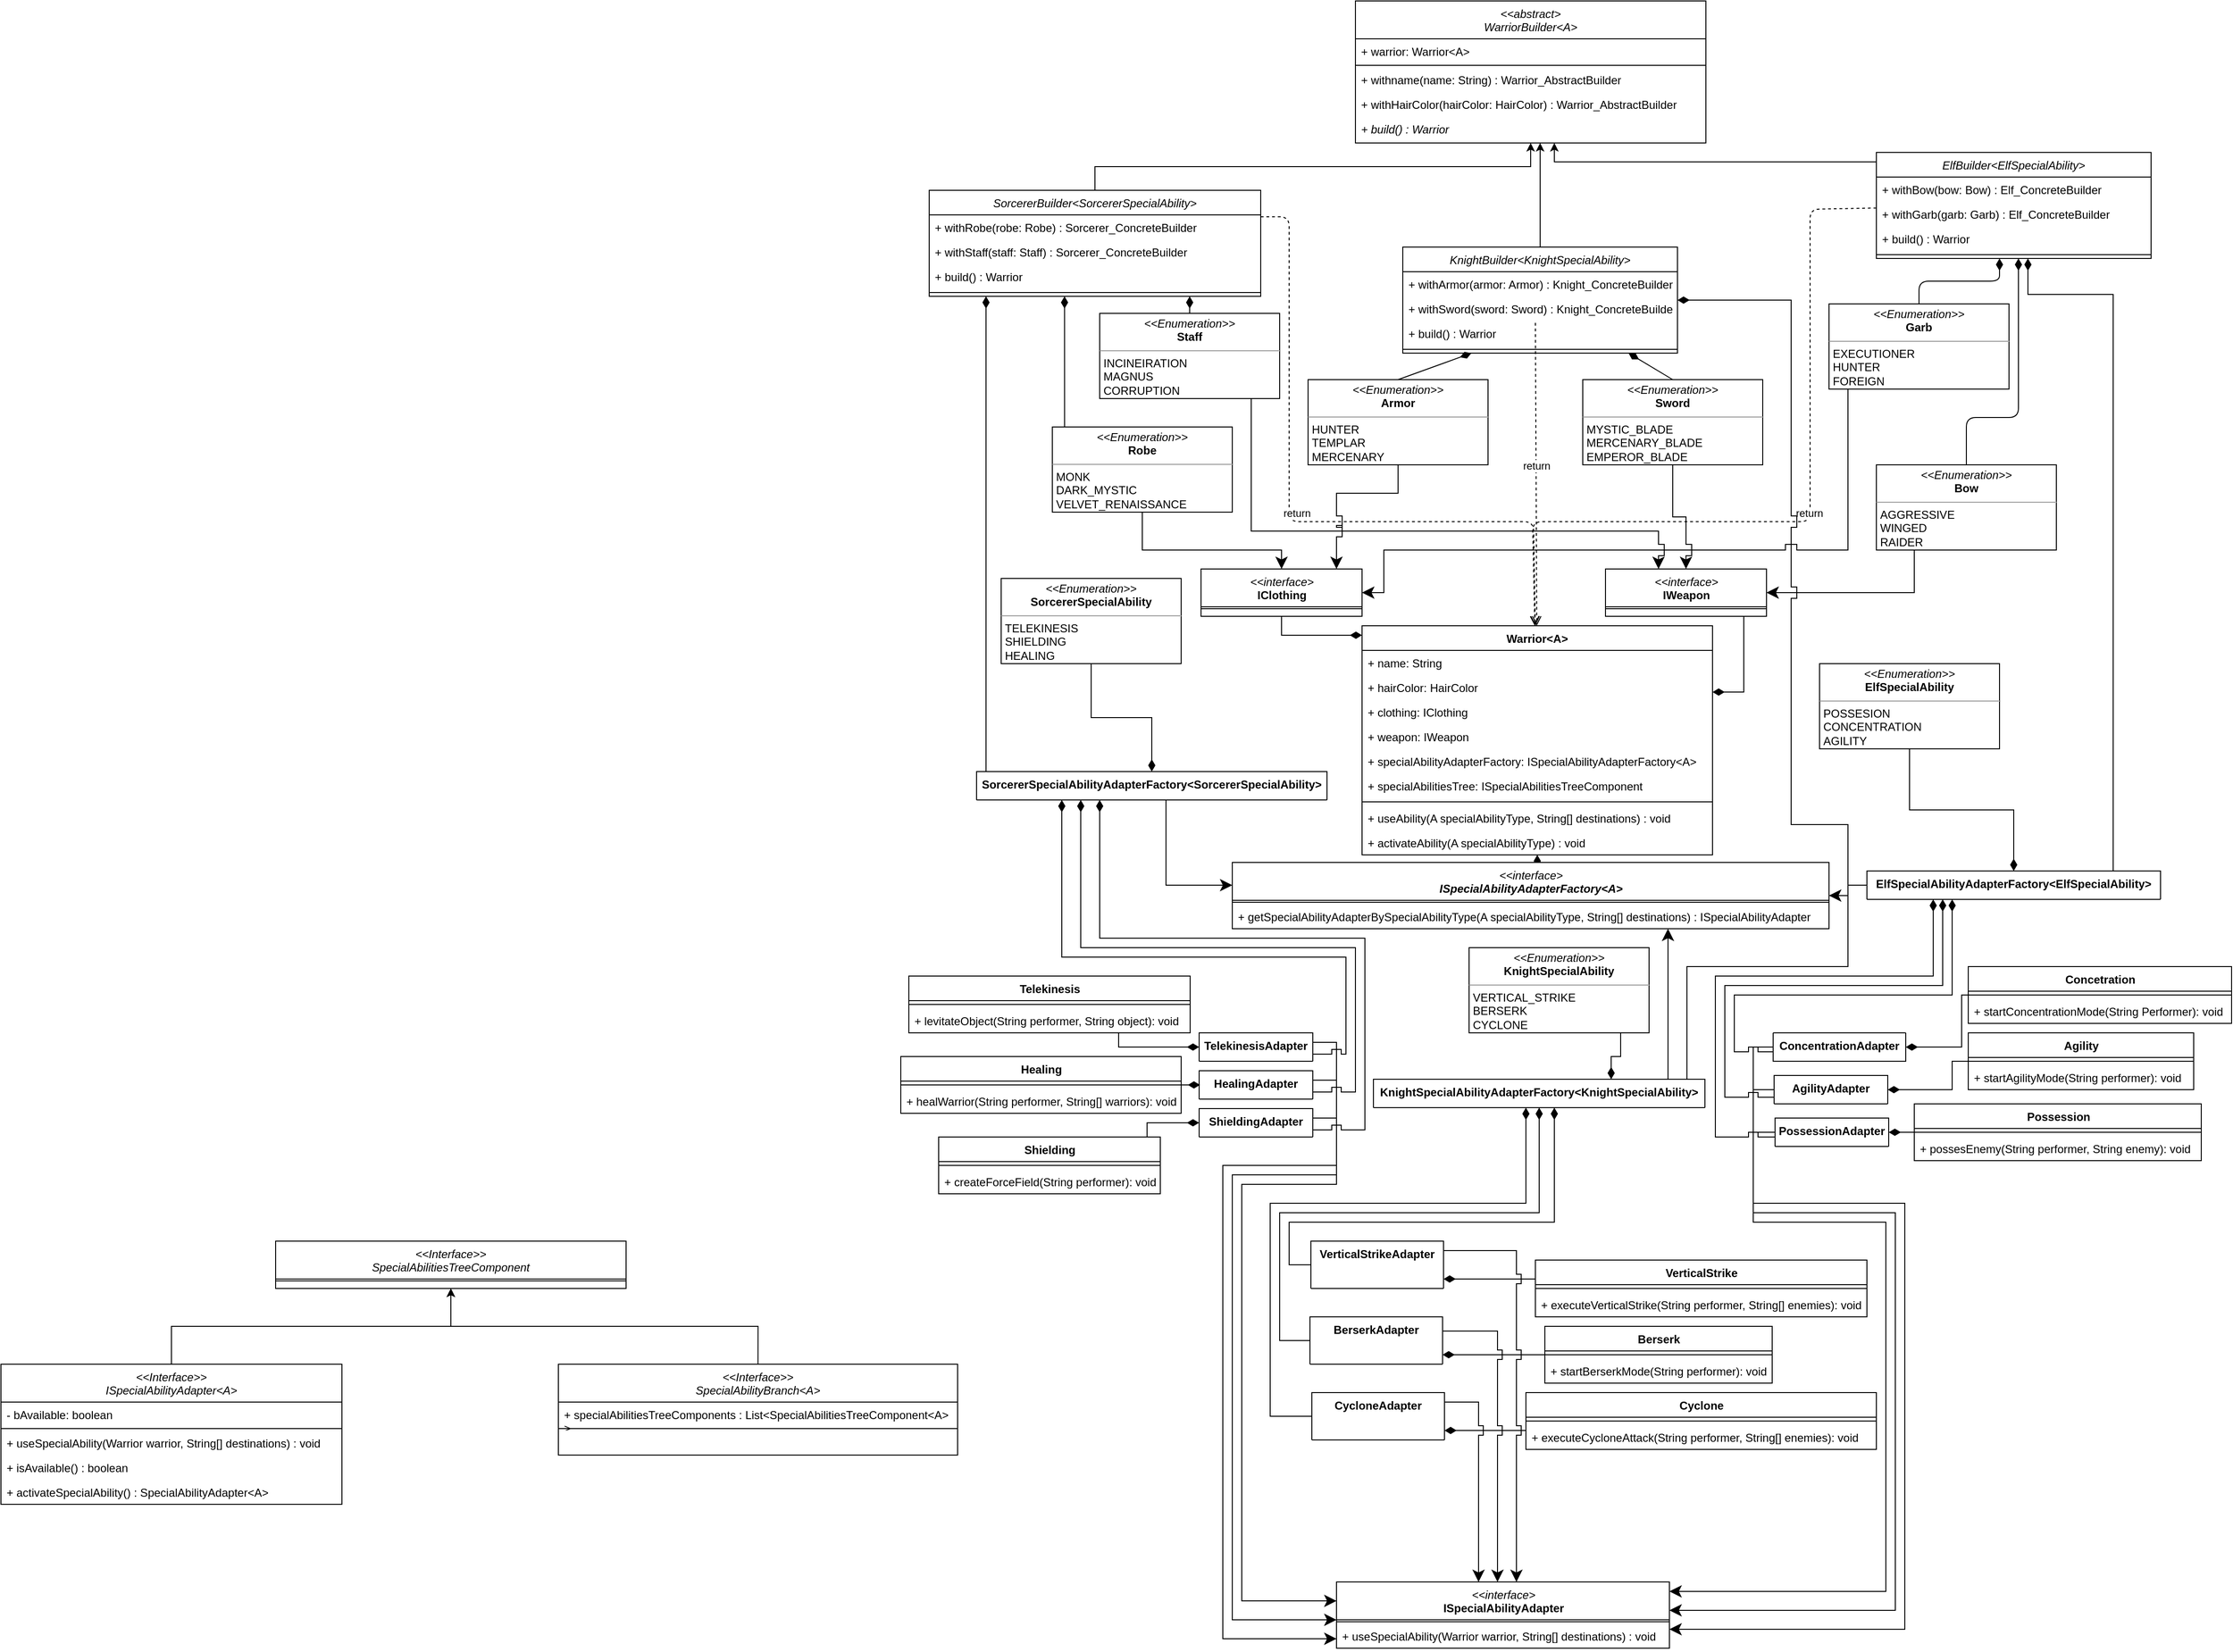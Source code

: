 <mxfile version="15.6.8" type="device"><diagram id="C5RBs43oDa-KdzZeNtuy" name="Page-1"><mxGraphModel dx="2522" dy="488" grid="1" gridSize="10" guides="1" tooltips="1" connect="1" arrows="1" fold="1" page="1" pageScale="1" pageWidth="827" pageHeight="1169" math="0" shadow="0"><root><mxCell id="WIyWlLk6GJQsqaUBKTNV-0"/><mxCell id="WIyWlLk6GJQsqaUBKTNV-1" parent="WIyWlLk6GJQsqaUBKTNV-0"/><mxCell id="Ug5r7afnLHkJACtkuGJq-28" style="edgeStyle=orthogonalEdgeStyle;rounded=0;orthogonalLoop=1;jettySize=auto;html=1;endArrow=classic;endFill=1;endSize=10;strokeWidth=1;" parent="WIyWlLk6GJQsqaUBKTNV-1" source="Ug5r7afnLHkJACtkuGJq-25" target="Ug5r7afnLHkJACtkuGJq-12" edge="1"><mxGeometry relative="1" as="geometry"/></mxCell><mxCell id="s-EzewLasEeNYvOGmGzr-12" style="edgeStyle=orthogonalEdgeStyle;rounded=0;orthogonalLoop=1;jettySize=auto;html=1;endArrow=none;endFill=0;endSize=10;strokeWidth=1;startFill=1;startArrow=classic;startSize=10;" parent="WIyWlLk6GJQsqaUBKTNV-1" source="s-EzewLasEeNYvOGmGzr-3" target="VfX6Guu9pPReF8fiZ7QI-45" edge="1"><mxGeometry relative="1" as="geometry"><Array as="points"><mxPoint x="730" y="755"/></Array></mxGeometry></mxCell><mxCell id="VfX6Guu9pPReF8fiZ7QI-0" value="&lt;&lt;abstract&gt;&#10;WarriorBuilder&lt;A&gt;" style="swimlane;fontStyle=2;align=center;verticalAlign=top;childLayout=stackLayout;horizontal=1;startSize=40;horizontalStack=0;resizeParent=1;resizeLast=0;collapsible=1;marginBottom=0;rounded=0;shadow=0;strokeWidth=1;" parent="WIyWlLk6GJQsqaUBKTNV-1" vertex="1"><mxGeometry x="140" y="130" width="370" height="150" as="geometry"><mxRectangle x="230" y="140" width="160" height="26" as="alternateBounds"/></mxGeometry></mxCell><mxCell id="VfX6Guu9pPReF8fiZ7QI-67" value="+ warrior: Warrior&lt;A&gt;" style="text;align=left;verticalAlign=top;spacingLeft=4;spacingRight=4;overflow=hidden;rotatable=0;points=[[0,0.5],[1,0.5]];portConstraint=eastwest;" parent="VfX6Guu9pPReF8fiZ7QI-0" vertex="1"><mxGeometry y="40" width="370" height="26" as="geometry"/></mxCell><mxCell id="VfX6Guu9pPReF8fiZ7QI-1" value="" style="line;html=1;strokeWidth=1;align=left;verticalAlign=middle;spacingTop=-1;spacingLeft=3;spacingRight=3;rotatable=0;labelPosition=right;points=[];portConstraint=eastwest;" parent="VfX6Guu9pPReF8fiZ7QI-0" vertex="1"><mxGeometry y="66" width="370" height="4" as="geometry"/></mxCell><mxCell id="VfX6Guu9pPReF8fiZ7QI-30" value="+ withname(name: String) : Warrior_AbstractBuilder" style="text;align=left;verticalAlign=top;spacingLeft=4;spacingRight=4;overflow=hidden;rotatable=0;points=[[0,0.5],[1,0.5]];portConstraint=eastwest;" parent="VfX6Guu9pPReF8fiZ7QI-0" vertex="1"><mxGeometry y="70" width="370" height="26" as="geometry"/></mxCell><mxCell id="VfX6Guu9pPReF8fiZ7QI-2" value="+ withHairColor(hairColor: HairColor) : Warrior_AbstractBuilder" style="text;align=left;verticalAlign=top;spacingLeft=4;spacingRight=4;overflow=hidden;rotatable=0;points=[[0,0.5],[1,0.5]];portConstraint=eastwest;" parent="VfX6Guu9pPReF8fiZ7QI-0" vertex="1"><mxGeometry y="96" width="370" height="26" as="geometry"/></mxCell><mxCell id="VfX6Guu9pPReF8fiZ7QI-66" value="+ build() : Warrior" style="text;align=left;verticalAlign=top;spacingLeft=4;spacingRight=4;overflow=hidden;rotatable=0;points=[[0,0.5],[1,0.5]];portConstraint=eastwest;fontStyle=2" parent="VfX6Guu9pPReF8fiZ7QI-0" vertex="1"><mxGeometry y="122" width="370" height="26" as="geometry"/></mxCell><mxCell id="VfX6Guu9pPReF8fiZ7QI-3" value="SorcererBuilder&lt;SorcererSpecialAbility&gt;" style="swimlane;fontStyle=2;align=center;verticalAlign=top;childLayout=stackLayout;horizontal=1;startSize=26;horizontalStack=0;resizeParent=1;resizeLast=0;collapsible=1;marginBottom=0;rounded=0;shadow=0;strokeWidth=1;" parent="WIyWlLk6GJQsqaUBKTNV-1" vertex="1"><mxGeometry x="-310" y="330" width="350" height="112" as="geometry"><mxRectangle x="230" y="140" width="160" height="26" as="alternateBounds"/></mxGeometry></mxCell><mxCell id="VfX6Guu9pPReF8fiZ7QI-5" value="+ withRobe(robe: Robe) : Sorcerer_ConcreteBuilder" style="text;align=left;verticalAlign=top;spacingLeft=4;spacingRight=4;overflow=hidden;rotatable=0;points=[[0,0.5],[1,0.5]];portConstraint=eastwest;" parent="VfX6Guu9pPReF8fiZ7QI-3" vertex="1"><mxGeometry y="26" width="350" height="26" as="geometry"/></mxCell><mxCell id="VfX6Guu9pPReF8fiZ7QI-16" value="+ withStaff(staff: Staff) : Sorcerer_ConcreteBuilder" style="text;align=left;verticalAlign=top;spacingLeft=4;spacingRight=4;overflow=hidden;rotatable=0;points=[[0,0.5],[1,0.5]];portConstraint=eastwest;" parent="VfX6Guu9pPReF8fiZ7QI-3" vertex="1"><mxGeometry y="52" width="350" height="26" as="geometry"/></mxCell><mxCell id="Ug5r7afnLHkJACtkuGJq-2" value="+ build() : Warrior" style="text;align=left;verticalAlign=top;spacingLeft=4;spacingRight=4;overflow=hidden;rotatable=0;points=[[0,0.5],[1,0.5]];portConstraint=eastwest;" parent="VfX6Guu9pPReF8fiZ7QI-3" vertex="1"><mxGeometry y="78" width="350" height="26" as="geometry"/></mxCell><mxCell id="VfX6Guu9pPReF8fiZ7QI-4" value="" style="line;html=1;strokeWidth=1;align=left;verticalAlign=middle;spacingTop=-1;spacingLeft=3;spacingRight=3;rotatable=0;labelPosition=right;points=[];portConstraint=eastwest;" parent="VfX6Guu9pPReF8fiZ7QI-3" vertex="1"><mxGeometry y="104" width="350" height="8" as="geometry"/></mxCell><mxCell id="VfX6Guu9pPReF8fiZ7QI-49" style="edgeStyle=orthogonalEdgeStyle;rounded=0;orthogonalLoop=1;jettySize=auto;html=1;exitX=0.5;exitY=0;exitDx=0;exitDy=0;" parent="WIyWlLk6GJQsqaUBKTNV-1" source="VfX6Guu9pPReF8fiZ7QI-6" edge="1"><mxGeometry relative="1" as="geometry"><mxPoint x="335" y="280" as="targetPoint"/></mxGeometry></mxCell><mxCell id="VfX6Guu9pPReF8fiZ7QI-6" value="KnightBuilder&lt;KnightSpecialAbility&gt;" style="swimlane;fontStyle=2;align=center;verticalAlign=top;childLayout=stackLayout;horizontal=1;startSize=26;horizontalStack=0;resizeParent=1;resizeLast=0;collapsible=1;marginBottom=0;rounded=0;shadow=0;strokeWidth=1;" parent="WIyWlLk6GJQsqaUBKTNV-1" vertex="1"><mxGeometry x="190" y="390" width="290" height="112" as="geometry"><mxRectangle x="230" y="140" width="160" height="26" as="alternateBounds"/></mxGeometry></mxCell><mxCell id="VfX6Guu9pPReF8fiZ7QI-17" value="+ withArmor(armor: Armor) : Knight_ConcreteBuilder" style="text;align=left;verticalAlign=top;spacingLeft=4;spacingRight=4;overflow=hidden;rotatable=0;points=[[0,0.5],[1,0.5]];portConstraint=eastwest;" parent="VfX6Guu9pPReF8fiZ7QI-6" vertex="1"><mxGeometry y="26" width="290" height="26" as="geometry"/></mxCell><mxCell id="VfX6Guu9pPReF8fiZ7QI-18" value="+ withSword(sword: Sword) : Knight_ConcreteBuilder" style="text;align=left;verticalAlign=top;spacingLeft=4;spacingRight=4;overflow=hidden;rotatable=0;points=[[0,0.5],[1,0.5]];portConstraint=eastwest;" parent="VfX6Guu9pPReF8fiZ7QI-6" vertex="1"><mxGeometry y="52" width="290" height="26" as="geometry"/></mxCell><mxCell id="Ug5r7afnLHkJACtkuGJq-3" value="+ build() : Warrior" style="text;align=left;verticalAlign=top;spacingLeft=4;spacingRight=4;overflow=hidden;rotatable=0;points=[[0,0.5],[1,0.5]];portConstraint=eastwest;" parent="VfX6Guu9pPReF8fiZ7QI-6" vertex="1"><mxGeometry y="78" width="290" height="26" as="geometry"/></mxCell><mxCell id="VfX6Guu9pPReF8fiZ7QI-7" value="" style="line;html=1;strokeWidth=1;align=left;verticalAlign=middle;spacingTop=-1;spacingLeft=3;spacingRight=3;rotatable=0;labelPosition=right;points=[];portConstraint=eastwest;" parent="VfX6Guu9pPReF8fiZ7QI-6" vertex="1"><mxGeometry y="104" width="290" height="8" as="geometry"/></mxCell><mxCell id="VfX6Guu9pPReF8fiZ7QI-9" value="ElfBuilder&lt;ElfSpecialAbility&gt;" style="swimlane;fontStyle=2;align=center;verticalAlign=top;childLayout=stackLayout;horizontal=1;startSize=26;horizontalStack=0;resizeParent=1;resizeLast=0;collapsible=1;marginBottom=0;rounded=0;shadow=0;strokeWidth=1;" parent="WIyWlLk6GJQsqaUBKTNV-1" vertex="1"><mxGeometry x="690" y="290" width="290" height="112" as="geometry"><mxRectangle x="230" y="140" width="160" height="26" as="alternateBounds"/></mxGeometry></mxCell><mxCell id="VfX6Guu9pPReF8fiZ7QI-21" value="+ withBow(bow: Bow) : Elf_ConcreteBuilder" style="text;align=left;verticalAlign=top;spacingLeft=4;spacingRight=4;overflow=hidden;rotatable=0;points=[[0,0.5],[1,0.5]];portConstraint=eastwest;" parent="VfX6Guu9pPReF8fiZ7QI-9" vertex="1"><mxGeometry y="26" width="290" height="26" as="geometry"/></mxCell><mxCell id="VfX6Guu9pPReF8fiZ7QI-20" value="+ withGarb(garb: Garb) : Elf_ConcreteBuilder" style="text;align=left;verticalAlign=top;spacingLeft=4;spacingRight=4;overflow=hidden;rotatable=0;points=[[0,0.5],[1,0.5]];portConstraint=eastwest;" parent="VfX6Guu9pPReF8fiZ7QI-9" vertex="1"><mxGeometry y="52" width="290" height="26" as="geometry"/></mxCell><mxCell id="Ug5r7afnLHkJACtkuGJq-4" value="+ build() : Warrior" style="text;align=left;verticalAlign=top;spacingLeft=4;spacingRight=4;overflow=hidden;rotatable=0;points=[[0,0.5],[1,0.5]];portConstraint=eastwest;" parent="VfX6Guu9pPReF8fiZ7QI-9" vertex="1"><mxGeometry y="78" width="290" height="26" as="geometry"/></mxCell><mxCell id="VfX6Guu9pPReF8fiZ7QI-10" value="" style="line;html=1;strokeWidth=1;align=left;verticalAlign=middle;spacingTop=-1;spacingLeft=3;spacingRight=3;rotatable=0;labelPosition=right;points=[];portConstraint=eastwest;" parent="VfX6Guu9pPReF8fiZ7QI-9" vertex="1"><mxGeometry y="104" width="290" height="8" as="geometry"/></mxCell><mxCell id="VfX6Guu9pPReF8fiZ7QI-23" value="Warrior&lt;A&gt;" style="swimlane;fontStyle=1;align=center;verticalAlign=top;childLayout=stackLayout;horizontal=1;startSize=26;horizontalStack=0;resizeParent=1;resizeParentMax=0;resizeLast=0;collapsible=1;marginBottom=0;" parent="WIyWlLk6GJQsqaUBKTNV-1" vertex="1"><mxGeometry x="147" y="790" width="370" height="242" as="geometry"/></mxCell><mxCell id="VfX6Guu9pPReF8fiZ7QI-27" value="+ name: String" style="text;strokeColor=none;fillColor=none;align=left;verticalAlign=top;spacingLeft=4;spacingRight=4;overflow=hidden;rotatable=0;points=[[0,0.5],[1,0.5]];portConstraint=eastwest;" parent="VfX6Guu9pPReF8fiZ7QI-23" vertex="1"><mxGeometry y="26" width="370" height="26" as="geometry"/></mxCell><mxCell id="VfX6Guu9pPReF8fiZ7QI-24" value="+ hairColor: HairColor" style="text;strokeColor=none;fillColor=none;align=left;verticalAlign=top;spacingLeft=4;spacingRight=4;overflow=hidden;rotatable=0;points=[[0,0.5],[1,0.5]];portConstraint=eastwest;" parent="VfX6Guu9pPReF8fiZ7QI-23" vertex="1"><mxGeometry y="52" width="370" height="26" as="geometry"/></mxCell><mxCell id="VfX6Guu9pPReF8fiZ7QI-29" value="+ clothing: IClothing" style="text;strokeColor=none;fillColor=none;align=left;verticalAlign=top;spacingLeft=4;spacingRight=4;overflow=hidden;rotatable=0;points=[[0,0.5],[1,0.5]];portConstraint=eastwest;" parent="VfX6Guu9pPReF8fiZ7QI-23" vertex="1"><mxGeometry y="78" width="370" height="26" as="geometry"/></mxCell><mxCell id="VfX6Guu9pPReF8fiZ7QI-28" value="+ weapon: IWeapon" style="text;strokeColor=none;fillColor=none;align=left;verticalAlign=top;spacingLeft=4;spacingRight=4;overflow=hidden;rotatable=0;points=[[0,0.5],[1,0.5]];portConstraint=eastwest;" parent="VfX6Guu9pPReF8fiZ7QI-23" vertex="1"><mxGeometry y="104" width="370" height="26" as="geometry"/></mxCell><mxCell id="cX5MHI3c9SWIRujU489a-15" value="+ specialAbilityAdapterFactory: ISpecialAbilityAdapterFactory&lt;A&gt;" style="text;strokeColor=none;fillColor=none;align=left;verticalAlign=top;spacingLeft=4;spacingRight=4;overflow=hidden;rotatable=0;points=[[0,0.5],[1,0.5]];portConstraint=eastwest;" vertex="1" parent="VfX6Guu9pPReF8fiZ7QI-23"><mxGeometry y="130" width="370" height="26" as="geometry"/></mxCell><mxCell id="Ug5r7afnLHkJACtkuGJq-0" value="+ specialAbilitiesTree: ISpecialAbilitiesTreeComponent" style="text;strokeColor=none;fillColor=none;align=left;verticalAlign=top;spacingLeft=4;spacingRight=4;overflow=hidden;rotatable=0;points=[[0,0.5],[1,0.5]];portConstraint=eastwest;" parent="VfX6Guu9pPReF8fiZ7QI-23" vertex="1"><mxGeometry y="156" width="370" height="26" as="geometry"/></mxCell><mxCell id="VfX6Guu9pPReF8fiZ7QI-25" value="" style="line;strokeWidth=1;fillColor=none;align=left;verticalAlign=middle;spacingTop=-1;spacingLeft=3;spacingRight=3;rotatable=0;labelPosition=right;points=[];portConstraint=eastwest;" parent="VfX6Guu9pPReF8fiZ7QI-23" vertex="1"><mxGeometry y="182" width="370" height="8" as="geometry"/></mxCell><mxCell id="ZqJLzNPee-EBcjDdAckG-0" value="+ useAbility(A specialAbilityType, String[] destinations) : void" style="text;align=left;verticalAlign=top;spacingLeft=4;spacingRight=4;overflow=hidden;rotatable=0;points=[[0,0.5],[1,0.5]];portConstraint=eastwest;" parent="VfX6Guu9pPReF8fiZ7QI-23" vertex="1"><mxGeometry y="190" width="370" height="26" as="geometry"/></mxCell><mxCell id="cX5MHI3c9SWIRujU489a-16" value="+ activateAbility(A specialAbilityType) : void" style="text;align=left;verticalAlign=top;spacingLeft=4;spacingRight=4;overflow=hidden;rotatable=0;points=[[0,0.5],[1,0.5]];portConstraint=eastwest;" vertex="1" parent="VfX6Guu9pPReF8fiZ7QI-23"><mxGeometry y="216" width="370" height="26" as="geometry"/></mxCell><mxCell id="VfX6Guu9pPReF8fiZ7QI-40" value="&lt;p style=&quot;margin: 0px ; margin-top: 4px ; text-align: center&quot;&gt;&lt;i&gt;&amp;lt;&amp;lt;Enumeration&amp;gt;&amp;gt;&lt;/i&gt;&lt;br&gt;&lt;b&gt;Robe&lt;/b&gt;&lt;/p&gt;&lt;hr size=&quot;1&quot;&gt;&lt;p style=&quot;margin: 0px ; margin-left: 4px&quot;&gt;MONK&lt;br&gt;DARK_MYSTIC&lt;/p&gt;&lt;p style=&quot;margin: 0px ; margin-left: 4px&quot;&gt;VELVET_RENAISSANCE&lt;br&gt;&lt;br&gt;&lt;/p&gt;&lt;p style=&quot;margin: 0px ; margin-left: 4px&quot;&gt;&lt;br&gt;&lt;/p&gt;" style="verticalAlign=top;align=left;overflow=fill;fontSize=12;fontFamily=Helvetica;html=1;" parent="WIyWlLk6GJQsqaUBKTNV-1" vertex="1"><mxGeometry x="-180" y="580" width="190" height="90" as="geometry"/></mxCell><mxCell id="VfX6Guu9pPReF8fiZ7QI-41" value="&lt;p style=&quot;margin: 0px ; margin-top: 4px ; text-align: center&quot;&gt;&lt;i&gt;&amp;lt;&amp;lt;Enumeration&amp;gt;&amp;gt;&lt;/i&gt;&lt;br&gt;&lt;b&gt;Staff&lt;/b&gt;&lt;/p&gt;&lt;hr size=&quot;1&quot;&gt;&lt;p style=&quot;margin: 0px ; margin-left: 4px&quot;&gt;INCINEIRATION&lt;br&gt;MAGNUS&lt;/p&gt;&lt;p style=&quot;margin: 0px ; margin-left: 4px&quot;&gt;CORRUPTION&lt;br&gt;&lt;br&gt;&lt;/p&gt;&lt;p style=&quot;margin: 0px ; margin-left: 4px&quot;&gt;&lt;br&gt;&lt;/p&gt;" style="verticalAlign=top;align=left;overflow=fill;fontSize=12;fontFamily=Helvetica;html=1;" parent="WIyWlLk6GJQsqaUBKTNV-1" vertex="1"><mxGeometry x="-130" y="460" width="190" height="90" as="geometry"/></mxCell><mxCell id="VfX6Guu9pPReF8fiZ7QI-42" value="&lt;p style=&quot;margin: 0px ; margin-top: 4px ; text-align: center&quot;&gt;&lt;i&gt;&amp;lt;&amp;lt;Enumeration&amp;gt;&amp;gt;&lt;/i&gt;&lt;br&gt;&lt;b&gt;Armor&lt;/b&gt;&lt;/p&gt;&lt;hr size=&quot;1&quot;&gt;&lt;p style=&quot;margin: 0px ; margin-left: 4px&quot;&gt;HUNTER&lt;br&gt;TEMPLAR&lt;/p&gt;&lt;p style=&quot;margin: 0px ; margin-left: 4px&quot;&gt;MERCENARY&lt;br&gt;&lt;br&gt;&lt;/p&gt;&lt;p style=&quot;margin: 0px ; margin-left: 4px&quot;&gt;&lt;br&gt;&lt;/p&gt;" style="verticalAlign=top;align=left;overflow=fill;fontSize=12;fontFamily=Helvetica;html=1;" parent="WIyWlLk6GJQsqaUBKTNV-1" vertex="1"><mxGeometry x="90" y="530" width="190" height="90" as="geometry"/></mxCell><mxCell id="VfX6Guu9pPReF8fiZ7QI-43" value="&lt;p style=&quot;margin: 0px ; margin-top: 4px ; text-align: center&quot;&gt;&lt;i&gt;&amp;lt;&amp;lt;Enumeration&amp;gt;&amp;gt;&lt;/i&gt;&lt;br&gt;&lt;b&gt;Sword&lt;/b&gt;&lt;/p&gt;&lt;hr size=&quot;1&quot;&gt;&lt;p style=&quot;margin: 0px ; margin-left: 4px&quot;&gt;MYSTIC_BLADE&lt;br&gt;MERCENARY_BLADE&lt;/p&gt;&lt;p style=&quot;margin: 0px ; margin-left: 4px&quot;&gt;EMPEROR_BLADE&lt;br&gt;&lt;br&gt;&lt;/p&gt;&lt;p style=&quot;margin: 0px ; margin-left: 4px&quot;&gt;&lt;br&gt;&lt;/p&gt;" style="verticalAlign=top;align=left;overflow=fill;fontSize=12;fontFamily=Helvetica;html=1;" parent="WIyWlLk6GJQsqaUBKTNV-1" vertex="1"><mxGeometry x="380" y="530" width="190" height="90" as="geometry"/></mxCell><mxCell id="VfX6Guu9pPReF8fiZ7QI-44" value="&lt;p style=&quot;margin: 0px ; margin-top: 4px ; text-align: center&quot;&gt;&lt;i&gt;&amp;lt;&amp;lt;Enumeration&amp;gt;&amp;gt;&lt;/i&gt;&lt;br&gt;&lt;b&gt;Garb&lt;/b&gt;&lt;/p&gt;&lt;hr size=&quot;1&quot;&gt;&lt;p style=&quot;margin: 0px ; margin-left: 4px&quot;&gt;EXECUTIONER&lt;br&gt;HUNTER&lt;/p&gt;&lt;p style=&quot;margin: 0px ; margin-left: 4px&quot;&gt;FOREIGN&lt;br&gt;&lt;br&gt;&lt;/p&gt;&lt;p style=&quot;margin: 0px ; margin-left: 4px&quot;&gt;&lt;br&gt;&lt;/p&gt;" style="verticalAlign=top;align=left;overflow=fill;fontSize=12;fontFamily=Helvetica;html=1;" parent="WIyWlLk6GJQsqaUBKTNV-1" vertex="1"><mxGeometry x="640" y="450" width="190" height="90" as="geometry"/></mxCell><mxCell id="VfX6Guu9pPReF8fiZ7QI-45" value="&lt;p style=&quot;margin: 0px ; margin-top: 4px ; text-align: center&quot;&gt;&lt;i&gt;&amp;lt;&amp;lt;Enumeration&amp;gt;&amp;gt;&lt;/i&gt;&lt;br&gt;&lt;b&gt;Bow&lt;/b&gt;&lt;/p&gt;&lt;hr size=&quot;1&quot;&gt;&lt;p style=&quot;margin: 0px ; margin-left: 4px&quot;&gt;AGGRESSIVE&lt;br&gt;WINGED&lt;/p&gt;&lt;p style=&quot;margin: 0px ; margin-left: 4px&quot;&gt;RAIDER&lt;br&gt;&lt;br&gt;&lt;/p&gt;&lt;p style=&quot;margin: 0px ; margin-left: 4px&quot;&gt;&lt;br&gt;&lt;/p&gt;" style="verticalAlign=top;align=left;overflow=fill;fontSize=12;fontFamily=Helvetica;html=1;" parent="WIyWlLk6GJQsqaUBKTNV-1" vertex="1"><mxGeometry x="690" y="620" width="190" height="90" as="geometry"/></mxCell><mxCell id="VfX6Guu9pPReF8fiZ7QI-54" style="edgeStyle=orthogonalEdgeStyle;rounded=0;orthogonalLoop=1;jettySize=auto;html=1;exitX=0.5;exitY=0;exitDx=0;exitDy=0;" parent="WIyWlLk6GJQsqaUBKTNV-1" source="VfX6Guu9pPReF8fiZ7QI-3" target="VfX6Guu9pPReF8fiZ7QI-0" edge="1"><mxGeometry relative="1" as="geometry"><mxPoint x="335" y="280" as="targetPoint"/><mxPoint y="310" as="sourcePoint"/></mxGeometry></mxCell><mxCell id="VfX6Guu9pPReF8fiZ7QI-55" style="edgeStyle=orthogonalEdgeStyle;rounded=0;orthogonalLoop=1;jettySize=auto;html=1;" parent="WIyWlLk6GJQsqaUBKTNV-1" source="VfX6Guu9pPReF8fiZ7QI-9" target="VfX6Guu9pPReF8fiZ7QI-0" edge="1"><mxGeometry relative="1" as="geometry"><mxPoint x="334" y="280" as="targetPoint"/><mxPoint x="-25" y="400" as="sourcePoint"/><Array as="points"><mxPoint x="350" y="300"/></Array></mxGeometry></mxCell><mxCell id="VfX6Guu9pPReF8fiZ7QI-56" value="" style="endArrow=diamondThin;endFill=1;endSize=10;html=1;exitX=0.5;exitY=0;exitDx=0;exitDy=0;entryX=0.25;entryY=1;entryDx=0;entryDy=0;" parent="WIyWlLk6GJQsqaUBKTNV-1" source="VfX6Guu9pPReF8fiZ7QI-42" target="VfX6Guu9pPReF8fiZ7QI-6" edge="1"><mxGeometry width="160" relative="1" as="geometry"><mxPoint x="170" y="550" as="sourcePoint"/><mxPoint x="240" y="500" as="targetPoint"/></mxGeometry></mxCell><mxCell id="VfX6Guu9pPReF8fiZ7QI-57" value="" style="endArrow=diamondThin;endFill=1;endSize=10;html=1;exitX=0.5;exitY=0;exitDx=0;exitDy=0;" parent="WIyWlLk6GJQsqaUBKTNV-1" source="VfX6Guu9pPReF8fiZ7QI-43" target="VfX6Guu9pPReF8fiZ7QI-6" edge="1"><mxGeometry width="160" relative="1" as="geometry"><mxPoint x="155" y="550" as="sourcePoint"/><mxPoint x="268.44" y="488.34" as="targetPoint"/><Array as="points"/></mxGeometry></mxCell><mxCell id="VfX6Guu9pPReF8fiZ7QI-58" value="" style="endArrow=diamondThin;endFill=1;endSize=10;html=1;edgeStyle=orthogonalEdgeStyle;" parent="WIyWlLk6GJQsqaUBKTNV-1" source="VfX6Guu9pPReF8fiZ7QI-41" target="VfX6Guu9pPReF8fiZ7QI-3" edge="1"><mxGeometry width="160" relative="1" as="geometry"><mxPoint x="165" y="560" as="sourcePoint"/><mxPoint x="-120" y="530" as="targetPoint"/><Array as="points"><mxPoint x="-35" y="476"/><mxPoint x="20" y="476"/></Array></mxGeometry></mxCell><mxCell id="VfX6Guu9pPReF8fiZ7QI-59" value="" style="endArrow=diamondThin;endFill=1;endSize=10;html=1;exitX=0.068;exitY=0;exitDx=0;exitDy=0;exitPerimeter=0;edgeStyle=orthogonalEdgeStyle;" parent="WIyWlLk6GJQsqaUBKTNV-1" source="VfX6Guu9pPReF8fiZ7QI-40" target="VfX6Guu9pPReF8fiZ7QI-3" edge="1"><mxGeometry width="160" relative="1" as="geometry"><mxPoint x="175" y="570" as="sourcePoint"/><mxPoint x="288.44" y="508.34" as="targetPoint"/><Array as="points"><mxPoint x="-167" y="480"/><mxPoint x="-167" y="480"/></Array></mxGeometry></mxCell><mxCell id="VfX6Guu9pPReF8fiZ7QI-60" value="" style="endArrow=diamondThin;endFill=1;endSize=10;html=1;exitX=0.5;exitY=0;exitDx=0;exitDy=0;edgeStyle=orthogonalEdgeStyle;" parent="WIyWlLk6GJQsqaUBKTNV-1" source="VfX6Guu9pPReF8fiZ7QI-44" target="VfX6Guu9pPReF8fiZ7QI-9" edge="1"><mxGeometry width="160" relative="1" as="geometry"><mxPoint x="185" y="580" as="sourcePoint"/><mxPoint x="740" y="480" as="targetPoint"/><Array as="points"><mxPoint x="735" y="426"/><mxPoint x="820" y="426"/></Array></mxGeometry></mxCell><mxCell id="VfX6Guu9pPReF8fiZ7QI-61" value="" style="endArrow=diamondThin;endFill=1;endSize=10;html=1;edgeStyle=orthogonalEdgeStyle;" parent="WIyWlLk6GJQsqaUBKTNV-1" source="VfX6Guu9pPReF8fiZ7QI-45" target="VfX6Guu9pPReF8fiZ7QI-9" edge="1"><mxGeometry width="160" relative="1" as="geometry"><mxPoint x="195" y="590" as="sourcePoint"/><mxPoint x="810" y="410" as="targetPoint"/><Array as="points"><mxPoint x="785" y="570"/><mxPoint x="840" y="570"/></Array></mxGeometry></mxCell><mxCell id="VfX6Guu9pPReF8fiZ7QI-63" value="return" style="html=1;verticalAlign=bottom;endArrow=open;dashed=1;endSize=8;exitX=1;exitY=0.25;exitDx=0;exitDy=0;" parent="WIyWlLk6GJQsqaUBKTNV-1" source="VfX6Guu9pPReF8fiZ7QI-3" target="VfX6Guu9pPReF8fiZ7QI-23" edge="1"><mxGeometry relative="1" as="geometry"><mxPoint x="260" y="660" as="sourcePoint"/><mxPoint x="180" y="660" as="targetPoint"/><Array as="points"><mxPoint x="70" y="358"/><mxPoint x="70" y="510"/><mxPoint x="70" y="680"/><mxPoint x="150" y="680"/><mxPoint x="328" y="680"/></Array></mxGeometry></mxCell><mxCell id="VfX6Guu9pPReF8fiZ7QI-64" value="return" style="html=1;verticalAlign=bottom;endArrow=open;dashed=1;endSize=8;" parent="WIyWlLk6GJQsqaUBKTNV-1" target="VfX6Guu9pPReF8fiZ7QI-23" edge="1"><mxGeometry relative="1" as="geometry"><mxPoint x="330" y="470" as="sourcePoint"/><mxPoint x="334" y="710" as="targetPoint"/></mxGeometry></mxCell><mxCell id="VfX6Guu9pPReF8fiZ7QI-65" value="return" style="html=1;verticalAlign=bottom;endArrow=open;dashed=1;endSize=8;" parent="WIyWlLk6GJQsqaUBKTNV-1" source="VfX6Guu9pPReF8fiZ7QI-9" target="VfX6Guu9pPReF8fiZ7QI-23" edge="1"><mxGeometry relative="1" as="geometry"><mxPoint x="870" y="340" as="sourcePoint"/><mxPoint x="330" y="710" as="targetPoint"/><Array as="points"><mxPoint x="620" y="350"/><mxPoint x="620" y="680"/><mxPoint x="327" y="680"/></Array></mxGeometry></mxCell><mxCell id="Ug5r7afnLHkJACtkuGJq-18" style="edgeStyle=orthogonalEdgeStyle;rounded=0;orthogonalLoop=1;jettySize=auto;html=1;exitX=0.5;exitY=0;exitDx=0;exitDy=0;entryX=0.5;entryY=1;entryDx=0;entryDy=0;endArrow=diamondThin;endFill=1;strokeWidth=1;endSize=10;" parent="WIyWlLk6GJQsqaUBKTNV-1" source="Ug5r7afnLHkJACtkuGJq-12" target="VfX6Guu9pPReF8fiZ7QI-23" edge="1"><mxGeometry relative="1" as="geometry"/></mxCell><mxCell id="Ug5r7afnLHkJACtkuGJq-12" value="&amp;lt;&amp;lt;interface&amp;gt;&lt;br&gt;&lt;b&gt;ISpecialAbilityAdapterFactory&amp;lt;A&amp;gt;&lt;/b&gt;" style="swimlane;fontStyle=2;align=center;verticalAlign=top;childLayout=stackLayout;horizontal=1;startSize=40;horizontalStack=0;resizeParent=1;resizeLast=0;collapsible=1;marginBottom=0;rounded=0;shadow=0;strokeWidth=1;html=1;" parent="WIyWlLk6GJQsqaUBKTNV-1" vertex="1"><mxGeometry x="10" y="1040" width="630" height="70" as="geometry"><mxRectangle x="230" y="140" width="160" height="26" as="alternateBounds"/></mxGeometry></mxCell><mxCell id="Ug5r7afnLHkJACtkuGJq-14" value="" style="line;html=1;strokeWidth=1;align=left;verticalAlign=middle;spacingTop=-1;spacingLeft=3;spacingRight=3;rotatable=0;labelPosition=right;points=[];portConstraint=eastwest;" parent="Ug5r7afnLHkJACtkuGJq-12" vertex="1"><mxGeometry y="40" width="630" height="4" as="geometry"/></mxCell><mxCell id="Ug5r7afnLHkJACtkuGJq-15" value="+ getSpecialAbilityAdapterBySpecialAbilityType(A specialAbilityType, String[] destinations) : ISpecialAbilityAdapter" style="text;align=left;verticalAlign=top;spacingLeft=4;spacingRight=4;overflow=hidden;rotatable=0;points=[[0,0.5],[1,0.5]];portConstraint=eastwest;" parent="Ug5r7afnLHkJACtkuGJq-12" vertex="1"><mxGeometry y="44" width="630" height="26" as="geometry"/></mxCell><mxCell id="Ug5r7afnLHkJACtkuGJq-32" style="edgeStyle=orthogonalEdgeStyle;rounded=0;orthogonalLoop=1;jettySize=auto;html=1;endArrow=classic;endFill=1;endSize=10;strokeWidth=1;startFill=0;startArrow=none;startSize=10;" parent="WIyWlLk6GJQsqaUBKTNV-1" source="Ug5r7afnLHkJACtkuGJq-19" target="Ug5r7afnLHkJACtkuGJq-12" edge="1"><mxGeometry relative="1" as="geometry"><Array as="points"><mxPoint x="-60" y="1064"/></Array></mxGeometry></mxCell><mxCell id="Ug5r7afnLHkJACtkuGJq-70" style="edgeStyle=orthogonalEdgeStyle;rounded=0;orthogonalLoop=1;jettySize=auto;html=1;endArrow=diamondThin;endFill=1;endSize=10;strokeWidth=1;" parent="WIyWlLk6GJQsqaUBKTNV-1" source="Ug5r7afnLHkJACtkuGJq-19" target="VfX6Guu9pPReF8fiZ7QI-3" edge="1"><mxGeometry relative="1" as="geometry"><Array as="points"><mxPoint x="-250" y="850"/><mxPoint x="-250" y="850"/></Array></mxGeometry></mxCell><mxCell id="Ug5r7afnLHkJACtkuGJq-19" value="SorcererSpecialAbilityAdapterFactory&lt;SorcererSpecialAbility&gt;" style="swimlane;fontStyle=1;align=center;verticalAlign=top;childLayout=stackLayout;horizontal=1;startSize=112;horizontalStack=0;resizeParent=1;resizeLast=0;collapsible=1;marginBottom=0;rounded=0;shadow=0;strokeWidth=1;" parent="WIyWlLk6GJQsqaUBKTNV-1" vertex="1"><mxGeometry x="-260" y="944" width="370" height="30" as="geometry"><mxRectangle x="230" y="140" width="160" height="26" as="alternateBounds"/></mxGeometry></mxCell><mxCell id="Ug5r7afnLHkJACtkuGJq-27" style="edgeStyle=orthogonalEdgeStyle;rounded=0;orthogonalLoop=1;jettySize=auto;html=1;endArrow=classic;endFill=1;endSize=10;strokeWidth=1;" parent="WIyWlLk6GJQsqaUBKTNV-1" source="Ug5r7afnLHkJACtkuGJq-24" target="Ug5r7afnLHkJACtkuGJq-12" edge="1"><mxGeometry relative="1" as="geometry"><Array as="points"><mxPoint x="470" y="1190"/><mxPoint x="470" y="1190"/></Array></mxGeometry></mxCell><mxCell id="Ug5r7afnLHkJACtkuGJq-71" style="edgeStyle=orthogonalEdgeStyle;rounded=0;orthogonalLoop=1;jettySize=auto;html=1;endArrow=diamondThin;endFill=1;endSize=10;strokeWidth=1;jumpStyle=sharp;jumpSize=12;" parent="WIyWlLk6GJQsqaUBKTNV-1" source="Ug5r7afnLHkJACtkuGJq-24" target="VfX6Guu9pPReF8fiZ7QI-6" edge="1"><mxGeometry relative="1" as="geometry"><Array as="points"><mxPoint x="490" y="1150"/><mxPoint x="660" y="1150"/><mxPoint x="660" y="1000"/><mxPoint x="600" y="1000"/><mxPoint x="600" y="446"/></Array></mxGeometry></mxCell><mxCell id="Ug5r7afnLHkJACtkuGJq-24" value="KnightSpecialAbilityAdapterFactory&lt;KnightSpecialAbility&gt;" style="swimlane;fontStyle=1;align=center;verticalAlign=top;childLayout=stackLayout;horizontal=1;startSize=112;horizontalStack=0;resizeParent=1;resizeLast=0;collapsible=1;marginBottom=0;rounded=0;shadow=0;strokeWidth=1;" parent="WIyWlLk6GJQsqaUBKTNV-1" vertex="1"><mxGeometry x="159" y="1269" width="350" height="30" as="geometry"><mxRectangle x="230" y="140" width="160" height="26" as="alternateBounds"/></mxGeometry></mxCell><mxCell id="Ug5r7afnLHkJACtkuGJq-72" style="edgeStyle=orthogonalEdgeStyle;rounded=0;orthogonalLoop=1;jettySize=auto;html=1;endArrow=diamondThin;endFill=1;endSize=10;strokeWidth=1;" parent="WIyWlLk6GJQsqaUBKTNV-1" source="Ug5r7afnLHkJACtkuGJq-25" target="VfX6Guu9pPReF8fiZ7QI-9" edge="1"><mxGeometry relative="1" as="geometry"><Array as="points"><mxPoint x="940" y="440"/><mxPoint x="850" y="440"/></Array></mxGeometry></mxCell><mxCell id="Ug5r7afnLHkJACtkuGJq-25" value="ElfSpecialAbilityAdapterFactory&lt;ElfSpecialAbility&gt;" style="swimlane;fontStyle=1;align=center;verticalAlign=top;childLayout=stackLayout;horizontal=1;startSize=112;horizontalStack=0;resizeParent=1;resizeLast=0;collapsible=1;marginBottom=0;rounded=0;shadow=0;strokeWidth=1;" parent="WIyWlLk6GJQsqaUBKTNV-1" vertex="1"><mxGeometry x="680" y="1049" width="310" height="30" as="geometry"><mxRectangle x="230" y="140" width="160" height="26" as="alternateBounds"/></mxGeometry></mxCell><mxCell id="Ug5r7afnLHkJACtkuGJq-31" style="edgeStyle=orthogonalEdgeStyle;rounded=0;orthogonalLoop=1;jettySize=auto;html=1;exitX=0.5;exitY=1;exitDx=0;exitDy=0;endArrow=diamondThin;endFill=1;endSize=10;strokeWidth=1;" parent="WIyWlLk6GJQsqaUBKTNV-1" source="Ug5r7afnLHkJACtkuGJq-29" target="Ug5r7afnLHkJACtkuGJq-19" edge="1"><mxGeometry relative="1" as="geometry"/></mxCell><mxCell id="Ug5r7afnLHkJACtkuGJq-29" value="&lt;p style=&quot;margin: 0px ; margin-top: 4px ; text-align: center&quot;&gt;&lt;i&gt;&amp;lt;&amp;lt;Enumeration&amp;gt;&amp;gt;&lt;/i&gt;&lt;br&gt;&lt;b&gt;SorcererSpecialAbility&lt;/b&gt;&lt;/p&gt;&lt;hr size=&quot;1&quot;&gt;&lt;p style=&quot;margin: 0px ; margin-left: 4px&quot;&gt;TELEKINESIS&lt;br&gt;SHIELDING&lt;/p&gt;&lt;p style=&quot;margin: 0px ; margin-left: 4px&quot;&gt;HEALING&lt;br&gt;&lt;br&gt;&lt;/p&gt;&lt;p style=&quot;margin: 0px ; margin-left: 4px&quot;&gt;&lt;br&gt;&lt;/p&gt;" style="verticalAlign=top;align=left;overflow=fill;fontSize=12;fontFamily=Helvetica;html=1;" parent="WIyWlLk6GJQsqaUBKTNV-1" vertex="1"><mxGeometry x="-234" y="740" width="190" height="90" as="geometry"/></mxCell><mxCell id="Ug5r7afnLHkJACtkuGJq-34" style="edgeStyle=orthogonalEdgeStyle;rounded=0;orthogonalLoop=1;jettySize=auto;html=1;endArrow=diamondThin;endFill=1;endSize=10;strokeWidth=1;" parent="WIyWlLk6GJQsqaUBKTNV-1" source="Ug5r7afnLHkJACtkuGJq-33" target="Ug5r7afnLHkJACtkuGJq-24" edge="1"><mxGeometry relative="1" as="geometry"><Array as="points"><mxPoint x="420" y="1245"/><mxPoint x="410" y="1245"/></Array></mxGeometry></mxCell><mxCell id="Ug5r7afnLHkJACtkuGJq-33" value="&lt;p style=&quot;margin: 0px ; margin-top: 4px ; text-align: center&quot;&gt;&lt;i&gt;&amp;lt;&amp;lt;Enumeration&amp;gt;&amp;gt;&lt;/i&gt;&lt;br&gt;&lt;b&gt;KnightSpecialAbility&lt;/b&gt;&lt;/p&gt;&lt;hr size=&quot;1&quot;&gt;&lt;p style=&quot;margin: 0px ; margin-left: 4px&quot;&gt;VERTICAL_STRIKE&lt;br&gt;BERSERK&lt;/p&gt;&lt;p style=&quot;margin: 0px ; margin-left: 4px&quot;&gt;CYCLONE&lt;br&gt;&lt;br&gt;&lt;/p&gt;&lt;p style=&quot;margin: 0px ; margin-left: 4px&quot;&gt;&lt;br&gt;&lt;/p&gt;" style="verticalAlign=top;align=left;overflow=fill;fontSize=12;fontFamily=Helvetica;html=1;" parent="WIyWlLk6GJQsqaUBKTNV-1" vertex="1"><mxGeometry x="260" y="1130" width="190" height="90" as="geometry"/></mxCell><mxCell id="Ug5r7afnLHkJACtkuGJq-36" style="edgeStyle=orthogonalEdgeStyle;rounded=0;orthogonalLoop=1;jettySize=auto;html=1;exitX=0.5;exitY=1;exitDx=0;exitDy=0;endArrow=diamondThin;endFill=1;endSize=10;strokeWidth=1;" parent="WIyWlLk6GJQsqaUBKTNV-1" source="Ug5r7afnLHkJACtkuGJq-35" target="Ug5r7afnLHkJACtkuGJq-25" edge="1"><mxGeometry relative="1" as="geometry"/></mxCell><mxCell id="Ug5r7afnLHkJACtkuGJq-35" value="&lt;p style=&quot;margin: 0px ; margin-top: 4px ; text-align: center&quot;&gt;&lt;i&gt;&amp;lt;&amp;lt;Enumeration&amp;gt;&amp;gt;&lt;/i&gt;&lt;br&gt;&lt;b&gt;ElfSpecialAbility&lt;/b&gt;&lt;/p&gt;&lt;hr size=&quot;1&quot;&gt;&lt;p style=&quot;margin: 0px ; margin-left: 4px&quot;&gt;POSSESION&lt;br&gt;CONCENTRATION&lt;/p&gt;&lt;p style=&quot;margin: 0px ; margin-left: 4px&quot;&gt;AGILITY&lt;br&gt;&lt;br&gt;&lt;/p&gt;&lt;p style=&quot;margin: 0px ; margin-left: 4px&quot;&gt;&lt;br&gt;&lt;/p&gt;" style="verticalAlign=top;align=left;overflow=fill;fontSize=12;fontFamily=Helvetica;html=1;" parent="WIyWlLk6GJQsqaUBKTNV-1" vertex="1"><mxGeometry x="630" y="830" width="190" height="90" as="geometry"/></mxCell><mxCell id="Ug5r7afnLHkJACtkuGJq-41" style="edgeStyle=orthogonalEdgeStyle;rounded=0;orthogonalLoop=1;jettySize=auto;html=1;endArrow=none;endFill=0;endSize=10;strokeWidth=1;startFill=1;startArrow=classic;startSize=10;" parent="WIyWlLk6GJQsqaUBKTNV-1" source="Ug5r7afnLHkJACtkuGJq-37" target="Ug5r7afnLHkJACtkuGJq-40" edge="1"><mxGeometry relative="1" as="geometry"><Array as="points"><mxPoint y="1860"/><mxPoint y="1360"/><mxPoint x="120" y="1360"/><mxPoint x="120" y="1230"/></Array></mxGeometry></mxCell><mxCell id="Ug5r7afnLHkJACtkuGJq-43" style="edgeStyle=orthogonalEdgeStyle;rounded=0;orthogonalLoop=1;jettySize=auto;html=1;endArrow=none;endFill=0;endSize=10;strokeWidth=1;startFill=1;startArrow=classic;startSize=10;" parent="WIyWlLk6GJQsqaUBKTNV-1" source="Ug5r7afnLHkJACtkuGJq-37" target="Ug5r7afnLHkJACtkuGJq-42" edge="1"><mxGeometry relative="1" as="geometry"><Array as="points"><mxPoint x="10" y="1840"/><mxPoint x="10" y="1370"/><mxPoint x="120" y="1370"/><mxPoint x="120" y="1270"/></Array></mxGeometry></mxCell><mxCell id="Ug5r7afnLHkJACtkuGJq-45" style="edgeStyle=orthogonalEdgeStyle;rounded=0;orthogonalLoop=1;jettySize=auto;html=1;endArrow=none;endFill=0;endSize=10;strokeWidth=1;startFill=1;startArrow=classic;startSize=10;" parent="WIyWlLk6GJQsqaUBKTNV-1" source="Ug5r7afnLHkJACtkuGJq-37" target="Ug5r7afnLHkJACtkuGJq-44" edge="1"><mxGeometry relative="1" as="geometry"><Array as="points"><mxPoint x="20" y="1820"/><mxPoint x="20" y="1380"/><mxPoint x="120" y="1380"/><mxPoint x="120" y="1310"/></Array><mxPoint x="30" y="1320" as="targetPoint"/></mxGeometry></mxCell><mxCell id="Ug5r7afnLHkJACtkuGJq-57" style="edgeStyle=orthogonalEdgeStyle;rounded=0;orthogonalLoop=1;jettySize=auto;html=1;endArrow=none;endFill=0;endSize=10;strokeWidth=1;startFill=1;startArrow=classic;startSize=10;" parent="WIyWlLk6GJQsqaUBKTNV-1" source="Ug5r7afnLHkJACtkuGJq-37" target="Ug5r7afnLHkJACtkuGJq-54" edge="1"><mxGeometry relative="1" as="geometry"><Array as="points"><mxPoint x="700" y="1810"/><mxPoint x="700" y="1420"/><mxPoint x="560" y="1420"/><mxPoint x="560" y="1280"/></Array></mxGeometry></mxCell><mxCell id="Ug5r7afnLHkJACtkuGJq-58" style="edgeStyle=orthogonalEdgeStyle;rounded=0;orthogonalLoop=1;jettySize=auto;html=1;endArrow=none;endFill=0;endSize=10;strokeWidth=1;startFill=1;startArrow=classic;startSize=10;" parent="WIyWlLk6GJQsqaUBKTNV-1" source="Ug5r7afnLHkJACtkuGJq-37" target="Ug5r7afnLHkJACtkuGJq-53" edge="1"><mxGeometry relative="1" as="geometry"><Array as="points"><mxPoint x="710" y="1830"/><mxPoint x="710" y="1410"/><mxPoint x="560" y="1410"/><mxPoint x="560" y="1235"/></Array></mxGeometry></mxCell><mxCell id="Ug5r7afnLHkJACtkuGJq-59" style="edgeStyle=orthogonalEdgeStyle;rounded=0;orthogonalLoop=1;jettySize=auto;html=1;endArrow=none;endFill=0;endSize=10;strokeWidth=1;startFill=1;startArrow=classic;startSize=10;" parent="WIyWlLk6GJQsqaUBKTNV-1" source="Ug5r7afnLHkJACtkuGJq-37" target="Ug5r7afnLHkJACtkuGJq-52" edge="1"><mxGeometry relative="1" as="geometry"><Array as="points"><mxPoint x="720" y="1850"/><mxPoint x="720" y="1400"/><mxPoint x="560" y="1400"/><mxPoint x="560" y="1325"/></Array></mxGeometry></mxCell><mxCell id="Ug5r7afnLHkJACtkuGJq-37" value="&amp;lt;&amp;lt;interface&amp;gt;&lt;br&gt;&lt;b style=&quot;font-style: normal&quot;&gt;ISpecialAbilityAdapter&lt;/b&gt;" style="swimlane;fontStyle=2;align=center;verticalAlign=top;childLayout=stackLayout;horizontal=1;startSize=40;horizontalStack=0;resizeParent=1;resizeLast=0;collapsible=1;marginBottom=0;rounded=0;shadow=0;strokeWidth=1;html=1;" parent="WIyWlLk6GJQsqaUBKTNV-1" vertex="1"><mxGeometry x="120" y="1800" width="351.5" height="70" as="geometry"><mxRectangle x="230" y="140" width="160" height="26" as="alternateBounds"/></mxGeometry></mxCell><mxCell id="Ug5r7afnLHkJACtkuGJq-38" value="" style="line;html=1;strokeWidth=1;align=left;verticalAlign=middle;spacingTop=-1;spacingLeft=3;spacingRight=3;rotatable=0;labelPosition=right;points=[];portConstraint=eastwest;" parent="Ug5r7afnLHkJACtkuGJq-37" vertex="1"><mxGeometry y="40" width="351.5" height="4" as="geometry"/></mxCell><mxCell id="Ug5r7afnLHkJACtkuGJq-39" value="+ useSpecialAbility(Warrior warrior, String[] destinations) : void" style="text;align=left;verticalAlign=top;spacingLeft=4;spacingRight=4;overflow=hidden;rotatable=0;points=[[0,0.5],[1,0.5]];portConstraint=eastwest;" parent="Ug5r7afnLHkJACtkuGJq-37" vertex="1"><mxGeometry y="44" width="351.5" height="26" as="geometry"/></mxCell><mxCell id="Ug5r7afnLHkJACtkuGJq-63" style="edgeStyle=orthogonalEdgeStyle;rounded=0;orthogonalLoop=1;jettySize=auto;html=1;exitX=1;exitY=0.75;exitDx=0;exitDy=0;endArrow=diamondThin;endFill=1;endSize=10;strokeWidth=1;jumpStyle=sharp;jumpSize=10;" parent="WIyWlLk6GJQsqaUBKTNV-1" source="Ug5r7afnLHkJACtkuGJq-40" target="Ug5r7afnLHkJACtkuGJq-19" edge="1"><mxGeometry relative="1" as="geometry"><Array as="points"><mxPoint x="130" y="1243"/><mxPoint x="130" y="1140"/><mxPoint x="-170" y="1140"/></Array></mxGeometry></mxCell><mxCell id="Ug5r7afnLHkJACtkuGJq-64" style="edgeStyle=orthogonalEdgeStyle;rounded=0;orthogonalLoop=1;jettySize=auto;html=1;exitX=1;exitY=0.75;exitDx=0;exitDy=0;endArrow=diamondThin;endFill=1;endSize=10;strokeWidth=1;jumpStyle=sharp;jumpSize=10;" parent="WIyWlLk6GJQsqaUBKTNV-1" source="Ug5r7afnLHkJACtkuGJq-42" target="Ug5r7afnLHkJACtkuGJq-19" edge="1"><mxGeometry relative="1" as="geometry"><Array as="points"><mxPoint x="140" y="1283"/><mxPoint x="140" y="1130"/><mxPoint x="-150" y="1130"/></Array></mxGeometry></mxCell><mxCell id="Ug5r7afnLHkJACtkuGJq-42" value="HealingAdapter" style="swimlane;fontStyle=1;align=center;verticalAlign=top;childLayout=stackLayout;horizontal=1;startSize=112;horizontalStack=0;resizeParent=1;resizeLast=0;collapsible=1;marginBottom=0;rounded=0;shadow=0;strokeWidth=1;" parent="WIyWlLk6GJQsqaUBKTNV-1" vertex="1"><mxGeometry x="-25" y="1260" width="120" height="30" as="geometry"><mxRectangle x="230" y="140" width="160" height="26" as="alternateBounds"/></mxGeometry></mxCell><mxCell id="Ug5r7afnLHkJACtkuGJq-44" value="ShieldingAdapter" style="swimlane;fontStyle=1;align=center;verticalAlign=top;childLayout=stackLayout;horizontal=1;startSize=112;horizontalStack=0;resizeParent=1;resizeLast=0;collapsible=1;marginBottom=0;rounded=0;shadow=0;strokeWidth=1;" parent="WIyWlLk6GJQsqaUBKTNV-1" vertex="1"><mxGeometry x="-25" y="1300" width="120" height="30" as="geometry"><mxRectangle x="230" y="140" width="160" height="26" as="alternateBounds"/></mxGeometry></mxCell><mxCell id="Ug5r7afnLHkJACtkuGJq-68" style="edgeStyle=orthogonalEdgeStyle;rounded=0;orthogonalLoop=1;jettySize=auto;html=1;exitX=0;exitY=0.5;exitDx=0;exitDy=0;endArrow=diamondThin;endFill=1;endSize=10;strokeWidth=1;" parent="WIyWlLk6GJQsqaUBKTNV-1" source="Ug5r7afnLHkJACtkuGJq-46" target="Ug5r7afnLHkJACtkuGJq-24" edge="1"><mxGeometry relative="1" as="geometry"><Array as="points"><mxPoint x="70" y="1465"/><mxPoint x="70" y="1420"/><mxPoint x="350" y="1420"/></Array></mxGeometry></mxCell><mxCell id="Ug5r7afnLHkJACtkuGJq-46" value="VerticalStrikeAdapter" style="swimlane;fontStyle=1;align=center;verticalAlign=top;childLayout=stackLayout;horizontal=1;startSize=112;horizontalStack=0;resizeParent=1;resizeLast=0;collapsible=1;marginBottom=0;rounded=0;shadow=0;strokeWidth=1;" parent="WIyWlLk6GJQsqaUBKTNV-1" vertex="1"><mxGeometry x="93" y="1440" width="140" height="50" as="geometry"><mxRectangle x="230" y="140" width="160" height="26" as="alternateBounds"/></mxGeometry></mxCell><mxCell id="Ug5r7afnLHkJACtkuGJq-67" style="edgeStyle=orthogonalEdgeStyle;rounded=0;orthogonalLoop=1;jettySize=auto;html=1;exitX=0;exitY=0.5;exitDx=0;exitDy=0;endArrow=diamondThin;endFill=1;endSize=10;strokeWidth=1;" parent="WIyWlLk6GJQsqaUBKTNV-1" source="Ug5r7afnLHkJACtkuGJq-48" target="Ug5r7afnLHkJACtkuGJq-24" edge="1"><mxGeometry relative="1" as="geometry"><Array as="points"><mxPoint x="60" y="1545"/><mxPoint x="60" y="1410"/><mxPoint x="334" y="1410"/></Array></mxGeometry></mxCell><mxCell id="Ug5r7afnLHkJACtkuGJq-48" value="BerserkAdapter" style="swimlane;fontStyle=1;align=center;verticalAlign=top;childLayout=stackLayout;horizontal=1;startSize=112;horizontalStack=0;resizeParent=1;resizeLast=0;collapsible=1;marginBottom=0;rounded=0;shadow=0;strokeWidth=1;" parent="WIyWlLk6GJQsqaUBKTNV-1" vertex="1"><mxGeometry x="92" y="1520" width="140" height="50" as="geometry"><mxRectangle x="230" y="140" width="160" height="26" as="alternateBounds"/></mxGeometry></mxCell><mxCell id="Ug5r7afnLHkJACtkuGJq-69" style="edgeStyle=orthogonalEdgeStyle;rounded=0;orthogonalLoop=1;jettySize=auto;html=1;exitX=0;exitY=0.5;exitDx=0;exitDy=0;endArrow=diamondThin;endFill=1;endSize=10;strokeWidth=1;" parent="WIyWlLk6GJQsqaUBKTNV-1" source="Ug5r7afnLHkJACtkuGJq-50" target="Ug5r7afnLHkJACtkuGJq-24" edge="1"><mxGeometry relative="1" as="geometry"><Array as="points"><mxPoint x="50" y="1625"/><mxPoint x="50" y="1400"/><mxPoint x="320" y="1400"/></Array></mxGeometry></mxCell><mxCell id="Ug5r7afnLHkJACtkuGJq-50" value="CycloneAdapter" style="swimlane;fontStyle=1;align=center;verticalAlign=top;childLayout=stackLayout;horizontal=1;startSize=112;horizontalStack=0;resizeParent=1;resizeLast=0;collapsible=1;marginBottom=0;rounded=0;shadow=0;strokeWidth=1;" parent="WIyWlLk6GJQsqaUBKTNV-1" vertex="1"><mxGeometry x="94" y="1600" width="140" height="50" as="geometry"><mxRectangle x="230" y="140" width="160" height="26" as="alternateBounds"/></mxGeometry></mxCell><mxCell id="Ug5r7afnLHkJACtkuGJq-122" style="edgeStyle=orthogonalEdgeStyle;rounded=0;orthogonalLoop=1;jettySize=auto;html=1;endArrow=diamondThin;endFill=1;endSize=10;strokeWidth=1;jumpStyle=sharp;jumpSize=10;" parent="WIyWlLk6GJQsqaUBKTNV-1" source="Ug5r7afnLHkJACtkuGJq-52" target="Ug5r7afnLHkJACtkuGJq-25" edge="1"><mxGeometry relative="1" as="geometry"><Array as="points"><mxPoint x="520" y="1330"/><mxPoint x="520" y="1160"/><mxPoint x="750" y="1160"/></Array></mxGeometry></mxCell><mxCell id="Ug5r7afnLHkJACtkuGJq-52" value="PossessionAdapter" style="swimlane;fontStyle=1;align=center;verticalAlign=top;childLayout=stackLayout;horizontal=1;startSize=112;horizontalStack=0;resizeParent=1;resizeLast=0;collapsible=1;marginBottom=0;rounded=0;shadow=0;strokeWidth=1;" parent="WIyWlLk6GJQsqaUBKTNV-1" vertex="1"><mxGeometry x="583" y="1310" width="120" height="30" as="geometry"><mxRectangle x="230" y="140" width="160" height="26" as="alternateBounds"/></mxGeometry></mxCell><mxCell id="Ug5r7afnLHkJACtkuGJq-121" style="edgeStyle=orthogonalEdgeStyle;rounded=0;orthogonalLoop=1;jettySize=auto;html=1;endArrow=diamondThin;endFill=1;endSize=10;strokeWidth=1;jumpStyle=sharp;jumpSize=10;" parent="WIyWlLk6GJQsqaUBKTNV-1" source="Ug5r7afnLHkJACtkuGJq-53" target="Ug5r7afnLHkJACtkuGJq-25" edge="1"><mxGeometry relative="1" as="geometry"><Array as="points"><mxPoint x="540" y="1240"/><mxPoint x="540" y="1180"/><mxPoint x="770" y="1180"/></Array></mxGeometry></mxCell><mxCell id="Ug5r7afnLHkJACtkuGJq-53" value="ConcentrationAdapter" style="swimlane;fontStyle=1;align=center;verticalAlign=top;childLayout=stackLayout;horizontal=1;startSize=0;horizontalStack=0;resizeParent=1;resizeLast=0;collapsible=1;marginBottom=0;rounded=0;shadow=0;strokeWidth=1;" parent="WIyWlLk6GJQsqaUBKTNV-1" vertex="1"><mxGeometry x="581" y="1220" width="140" height="30" as="geometry"><mxRectangle x="230" y="140" width="160" height="26" as="alternateBounds"/></mxGeometry></mxCell><mxCell id="Ug5r7afnLHkJACtkuGJq-120" style="edgeStyle=orthogonalEdgeStyle;rounded=0;orthogonalLoop=1;jettySize=auto;html=1;endArrow=diamondThin;endFill=1;endSize=10;strokeWidth=1;jumpStyle=sharp;jumpSize=10;" parent="WIyWlLk6GJQsqaUBKTNV-1" source="Ug5r7afnLHkJACtkuGJq-54" target="Ug5r7afnLHkJACtkuGJq-25" edge="1"><mxGeometry relative="1" as="geometry"><Array as="points"><mxPoint x="530" y="1288"/><mxPoint x="530" y="1170"/><mxPoint x="760" y="1170"/></Array></mxGeometry></mxCell><mxCell id="Ug5r7afnLHkJACtkuGJq-54" value="AgilityAdapter" style="swimlane;fontStyle=1;align=center;verticalAlign=top;childLayout=stackLayout;horizontal=1;startSize=112;horizontalStack=0;resizeParent=1;resizeLast=0;collapsible=1;marginBottom=0;rounded=0;shadow=0;strokeWidth=1;" parent="WIyWlLk6GJQsqaUBKTNV-1" vertex="1"><mxGeometry x="582" y="1265" width="120" height="30" as="geometry"><mxRectangle x="230" y="140" width="160" height="26" as="alternateBounds"/></mxGeometry></mxCell><mxCell id="Ug5r7afnLHkJACtkuGJq-80" style="edgeStyle=orthogonalEdgeStyle;rounded=0;orthogonalLoop=1;jettySize=auto;html=1;endArrow=diamondThin;endFill=1;endSize=10;strokeWidth=1;entryX=0;entryY=0.5;entryDx=0;entryDy=0;jumpStyle=sharp;" parent="WIyWlLk6GJQsqaUBKTNV-1" source="Ug5r7afnLHkJACtkuGJq-76" target="Ug5r7afnLHkJACtkuGJq-40" edge="1"><mxGeometry relative="1" as="geometry"><Array as="points"><mxPoint x="-110" y="1190"/><mxPoint x="-110" y="1235"/></Array></mxGeometry></mxCell><mxCell id="Ug5r7afnLHkJACtkuGJq-76" value="Telekinesis" style="swimlane;fontStyle=1;align=center;verticalAlign=top;childLayout=stackLayout;horizontal=1;startSize=26;horizontalStack=0;resizeParent=1;resizeParentMax=0;resizeLast=0;collapsible=1;marginBottom=0;html=1;" parent="WIyWlLk6GJQsqaUBKTNV-1" vertex="1"><mxGeometry x="-331.5" y="1160" width="297" height="60" as="geometry"/></mxCell><mxCell id="Ug5r7afnLHkJACtkuGJq-78" value="" style="line;strokeWidth=1;fillColor=none;align=left;verticalAlign=middle;spacingTop=-1;spacingLeft=3;spacingRight=3;rotatable=0;labelPosition=right;points=[];portConstraint=eastwest;" parent="Ug5r7afnLHkJACtkuGJq-76" vertex="1"><mxGeometry y="26" width="297" height="8" as="geometry"/></mxCell><mxCell id="Ug5r7afnLHkJACtkuGJq-79" value="+ levitateObject(String performer, String object): void" style="text;strokeColor=none;fillColor=none;align=left;verticalAlign=top;spacingLeft=4;spacingRight=4;overflow=hidden;rotatable=0;points=[[0,0.5],[1,0.5]];portConstraint=eastwest;" parent="Ug5r7afnLHkJACtkuGJq-76" vertex="1"><mxGeometry y="34" width="297" height="26" as="geometry"/></mxCell><mxCell id="Ug5r7afnLHkJACtkuGJq-89" style="edgeStyle=orthogonalEdgeStyle;rounded=0;orthogonalLoop=1;jettySize=auto;html=1;endArrow=diamondThin;endFill=1;endSize=10;strokeWidth=1;jumpStyle=sharp;jumpSize=12;" parent="WIyWlLk6GJQsqaUBKTNV-1" source="Uwt4XnOQhyHwkjfn0m0--5" target="Ug5r7afnLHkJACtkuGJq-44" edge="1"><mxGeometry relative="1" as="geometry"><mxPoint x="-262" y="1347" as="sourcePoint"/><Array as="points"><mxPoint x="-80" y="1315"/></Array></mxGeometry></mxCell><mxCell id="Ug5r7afnLHkJACtkuGJq-103" style="edgeStyle=orthogonalEdgeStyle;rounded=0;orthogonalLoop=1;jettySize=auto;html=1;endArrow=diamondThin;endFill=1;endSize=10;strokeWidth=1;" parent="WIyWlLk6GJQsqaUBKTNV-1" source="Ug5r7afnLHkJACtkuGJq-90" target="Ug5r7afnLHkJACtkuGJq-46" edge="1"><mxGeometry relative="1" as="geometry"><mxPoint x="70" y="1490" as="targetPoint"/><Array as="points"><mxPoint x="280" y="1480"/><mxPoint x="280" y="1480"/></Array></mxGeometry></mxCell><mxCell id="Ug5r7afnLHkJACtkuGJq-90" value="VerticalStrike" style="swimlane;fontStyle=1;align=center;verticalAlign=top;childLayout=stackLayout;horizontal=1;startSize=26;horizontalStack=0;resizeParent=1;resizeParentMax=0;resizeLast=0;collapsible=1;marginBottom=0;html=1;" parent="WIyWlLk6GJQsqaUBKTNV-1" vertex="1"><mxGeometry x="330" y="1460" width="350" height="60" as="geometry"/></mxCell><mxCell id="Ug5r7afnLHkJACtkuGJq-91" value="" style="line;strokeWidth=1;fillColor=none;align=left;verticalAlign=middle;spacingTop=-1;spacingLeft=3;spacingRight=3;rotatable=0;labelPosition=right;points=[];portConstraint=eastwest;" parent="Ug5r7afnLHkJACtkuGJq-90" vertex="1"><mxGeometry y="26" width="350" height="8" as="geometry"/></mxCell><mxCell id="Ug5r7afnLHkJACtkuGJq-92" value="+ executeVerticalStrike(String performer, String[] enemies): void" style="text;strokeColor=none;fillColor=none;align=left;verticalAlign=top;spacingLeft=4;spacingRight=4;overflow=hidden;rotatable=0;points=[[0,0.5],[1,0.5]];portConstraint=eastwest;" parent="Ug5r7afnLHkJACtkuGJq-90" vertex="1"><mxGeometry y="34" width="350" height="26" as="geometry"/></mxCell><mxCell id="Ug5r7afnLHkJACtkuGJq-104" style="edgeStyle=orthogonalEdgeStyle;rounded=0;orthogonalLoop=1;jettySize=auto;html=1;endArrow=diamondThin;endFill=1;endSize=10;strokeWidth=1;" parent="WIyWlLk6GJQsqaUBKTNV-1" source="Ug5r7afnLHkJACtkuGJq-95" target="Ug5r7afnLHkJACtkuGJq-48" edge="1"><mxGeometry relative="1" as="geometry"><Array as="points"><mxPoint x="400" y="1560"/><mxPoint x="400" y="1560"/></Array></mxGeometry></mxCell><mxCell id="Ug5r7afnLHkJACtkuGJq-95" value="Berserk" style="swimlane;fontStyle=1;align=center;verticalAlign=top;childLayout=stackLayout;horizontal=1;startSize=26;horizontalStack=0;resizeParent=1;resizeParentMax=0;resizeLast=0;collapsible=1;marginBottom=0;html=1;" parent="WIyWlLk6GJQsqaUBKTNV-1" vertex="1"><mxGeometry x="340" y="1530" width="240" height="60" as="geometry"/></mxCell><mxCell id="Ug5r7afnLHkJACtkuGJq-96" value="" style="line;strokeWidth=1;fillColor=none;align=left;verticalAlign=middle;spacingTop=-1;spacingLeft=3;spacingRight=3;rotatable=0;labelPosition=right;points=[];portConstraint=eastwest;" parent="Ug5r7afnLHkJACtkuGJq-95" vertex="1"><mxGeometry y="26" width="240" height="8" as="geometry"/></mxCell><mxCell id="Ug5r7afnLHkJACtkuGJq-97" value="+ startBerserkMode(String performer): void" style="text;strokeColor=none;fillColor=none;align=left;verticalAlign=top;spacingLeft=4;spacingRight=4;overflow=hidden;rotatable=0;points=[[0,0.5],[1,0.5]];portConstraint=eastwest;" parent="Ug5r7afnLHkJACtkuGJq-95" vertex="1"><mxGeometry y="34" width="240" height="26" as="geometry"/></mxCell><mxCell id="Ug5r7afnLHkJACtkuGJq-105" style="edgeStyle=orthogonalEdgeStyle;rounded=0;orthogonalLoop=1;jettySize=auto;html=1;endArrow=diamondThin;endFill=1;endSize=10;strokeWidth=1;" parent="WIyWlLk6GJQsqaUBKTNV-1" source="Ug5r7afnLHkJACtkuGJq-99" target="Ug5r7afnLHkJACtkuGJq-50" edge="1"><mxGeometry relative="1" as="geometry"><Array as="points"><mxPoint x="260" y="1640"/><mxPoint x="260" y="1640"/></Array></mxGeometry></mxCell><mxCell id="Ug5r7afnLHkJACtkuGJq-99" value="Cyclone" style="swimlane;fontStyle=1;align=center;verticalAlign=top;childLayout=stackLayout;horizontal=1;startSize=26;horizontalStack=0;resizeParent=1;resizeParentMax=0;resizeLast=0;collapsible=1;marginBottom=0;html=1;" parent="WIyWlLk6GJQsqaUBKTNV-1" vertex="1"><mxGeometry x="320" y="1600" width="370" height="60" as="geometry"/></mxCell><mxCell id="Ug5r7afnLHkJACtkuGJq-100" value="" style="line;strokeWidth=1;fillColor=none;align=left;verticalAlign=middle;spacingTop=-1;spacingLeft=3;spacingRight=3;rotatable=0;labelPosition=right;points=[];portConstraint=eastwest;" parent="Ug5r7afnLHkJACtkuGJq-99" vertex="1"><mxGeometry y="26" width="370" height="8" as="geometry"/></mxCell><mxCell id="Ug5r7afnLHkJACtkuGJq-101" value="+ executeCycloneAttack(String performer, String[] enemies): void" style="text;strokeColor=none;fillColor=none;align=left;verticalAlign=top;spacingLeft=4;spacingRight=4;overflow=hidden;rotatable=0;points=[[0,0.5],[1,0.5]];portConstraint=eastwest;" parent="Ug5r7afnLHkJACtkuGJq-99" vertex="1"><mxGeometry y="34" width="370" height="26" as="geometry"/></mxCell><mxCell id="Ug5r7afnLHkJACtkuGJq-117" style="edgeStyle=orthogonalEdgeStyle;rounded=0;orthogonalLoop=1;jettySize=auto;html=1;endArrow=diamondThin;endFill=1;endSize=10;strokeWidth=1;" parent="WIyWlLk6GJQsqaUBKTNV-1" source="Ug5r7afnLHkJACtkuGJq-106" target="Ug5r7afnLHkJACtkuGJq-52" edge="1"><mxGeometry relative="1" as="geometry"><Array as="points"/></mxGeometry></mxCell><mxCell id="Ug5r7afnLHkJACtkuGJq-106" value="Possession" style="swimlane;fontStyle=1;align=center;verticalAlign=top;childLayout=stackLayout;horizontal=1;startSize=26;horizontalStack=0;resizeParent=1;resizeParentMax=0;resizeLast=0;collapsible=1;marginBottom=0;html=1;" parent="WIyWlLk6GJQsqaUBKTNV-1" vertex="1"><mxGeometry x="730" y="1295" width="303" height="60" as="geometry"/></mxCell><mxCell id="Ug5r7afnLHkJACtkuGJq-107" value="" style="line;strokeWidth=1;fillColor=none;align=left;verticalAlign=middle;spacingTop=-1;spacingLeft=3;spacingRight=3;rotatable=0;labelPosition=right;points=[];portConstraint=eastwest;" parent="Ug5r7afnLHkJACtkuGJq-106" vertex="1"><mxGeometry y="26" width="303" height="8" as="geometry"/></mxCell><mxCell id="Ug5r7afnLHkJACtkuGJq-108" value="+ possesEnemy(String performer, String enemy): void" style="text;strokeColor=none;fillColor=none;align=left;verticalAlign=top;spacingLeft=4;spacingRight=4;overflow=hidden;rotatable=0;points=[[0,0.5],[1,0.5]];portConstraint=eastwest;" parent="Ug5r7afnLHkJACtkuGJq-106" vertex="1"><mxGeometry y="34" width="303" height="26" as="geometry"/></mxCell><mxCell id="Ug5r7afnLHkJACtkuGJq-118" style="edgeStyle=orthogonalEdgeStyle;rounded=0;orthogonalLoop=1;jettySize=auto;html=1;endArrow=diamondThin;endFill=1;endSize=10;strokeWidth=1;jumpStyle=sharp;jumpSize=12;" parent="WIyWlLk6GJQsqaUBKTNV-1" source="Ug5r7afnLHkJACtkuGJq-109" target="Ug5r7afnLHkJACtkuGJq-53" edge="1"><mxGeometry relative="1" as="geometry"><Array as="points"><mxPoint x="780" y="1180"/><mxPoint x="780" y="1235"/></Array></mxGeometry></mxCell><mxCell id="Ug5r7afnLHkJACtkuGJq-109" value="Concetration" style="swimlane;fontStyle=1;align=center;verticalAlign=top;childLayout=stackLayout;horizontal=1;startSize=26;horizontalStack=0;resizeParent=1;resizeParentMax=0;resizeLast=0;collapsible=1;marginBottom=0;html=1;" parent="WIyWlLk6GJQsqaUBKTNV-1" vertex="1"><mxGeometry x="787" y="1150" width="278" height="60" as="geometry"/></mxCell><mxCell id="Ug5r7afnLHkJACtkuGJq-110" value="" style="line;strokeWidth=1;fillColor=none;align=left;verticalAlign=middle;spacingTop=-1;spacingLeft=3;spacingRight=3;rotatable=0;labelPosition=right;points=[];portConstraint=eastwest;" parent="Ug5r7afnLHkJACtkuGJq-109" vertex="1"><mxGeometry y="26" width="278" height="8" as="geometry"/></mxCell><mxCell id="Ug5r7afnLHkJACtkuGJq-111" value="+ startConcentrationMode(String Performer): void" style="text;strokeColor=none;fillColor=none;align=left;verticalAlign=top;spacingLeft=4;spacingRight=4;overflow=hidden;rotatable=0;points=[[0,0.5],[1,0.5]];portConstraint=eastwest;" parent="Ug5r7afnLHkJACtkuGJq-109" vertex="1"><mxGeometry y="34" width="278" height="26" as="geometry"/></mxCell><mxCell id="Ug5r7afnLHkJACtkuGJq-119" style="edgeStyle=orthogonalEdgeStyle;rounded=0;orthogonalLoop=1;jettySize=auto;html=1;exitX=0;exitY=0.5;exitDx=0;exitDy=0;endArrow=diamondThin;endFill=1;endSize=10;strokeWidth=1;jumpStyle=sharp;jumpSize=12;" parent="WIyWlLk6GJQsqaUBKTNV-1" source="Ug5r7afnLHkJACtkuGJq-112" target="Ug5r7afnLHkJACtkuGJq-54" edge="1"><mxGeometry relative="1" as="geometry"><Array as="points"><mxPoint x="770" y="1250"/><mxPoint x="770" y="1280"/></Array></mxGeometry></mxCell><mxCell id="Ug5r7afnLHkJACtkuGJq-112" value="Agility" style="swimlane;fontStyle=1;align=center;verticalAlign=top;childLayout=stackLayout;horizontal=1;startSize=26;horizontalStack=0;resizeParent=1;resizeParentMax=0;resizeLast=0;collapsible=1;marginBottom=0;html=1;" parent="WIyWlLk6GJQsqaUBKTNV-1" vertex="1"><mxGeometry x="787" y="1220" width="238" height="60" as="geometry"/></mxCell><mxCell id="Ug5r7afnLHkJACtkuGJq-113" value="" style="line;strokeWidth=1;fillColor=none;align=left;verticalAlign=middle;spacingTop=-1;spacingLeft=3;spacingRight=3;rotatable=0;labelPosition=right;points=[];portConstraint=eastwest;" parent="Ug5r7afnLHkJACtkuGJq-112" vertex="1"><mxGeometry y="26" width="238" height="8" as="geometry"/></mxCell><mxCell id="Ug5r7afnLHkJACtkuGJq-114" value="+ startAgilityMode(String performer): void" style="text;strokeColor=none;fillColor=none;align=left;verticalAlign=top;spacingLeft=4;spacingRight=4;overflow=hidden;rotatable=0;points=[[0,0.5],[1,0.5]];portConstraint=eastwest;" parent="Ug5r7afnLHkJACtkuGJq-112" vertex="1"><mxGeometry y="34" width="238" height="26" as="geometry"/></mxCell><mxCell id="s-EzewLasEeNYvOGmGzr-5" style="edgeStyle=orthogonalEdgeStyle;rounded=0;orthogonalLoop=1;jettySize=auto;html=1;exitX=0.5;exitY=1;exitDx=0;exitDy=0;endArrow=diamondThin;endFill=1;endSize=10;" parent="WIyWlLk6GJQsqaUBKTNV-1" source="s-EzewLasEeNYvOGmGzr-0" target="VfX6Guu9pPReF8fiZ7QI-23" edge="1"><mxGeometry relative="1" as="geometry"><Array as="points"><mxPoint x="62" y="800"/></Array></mxGeometry></mxCell><mxCell id="s-EzewLasEeNYvOGmGzr-10" style="edgeStyle=orthogonalEdgeStyle;rounded=0;orthogonalLoop=1;jettySize=auto;html=1;entryX=0.5;entryY=1;entryDx=0;entryDy=0;endArrow=none;endFill=0;endSize=10;strokeWidth=1;startFill=1;startArrow=classic;startSize=10;" parent="WIyWlLk6GJQsqaUBKTNV-1" source="s-EzewLasEeNYvOGmGzr-0" target="VfX6Guu9pPReF8fiZ7QI-40" edge="1"><mxGeometry relative="1" as="geometry"><Array as="points"><mxPoint x="62" y="710"/><mxPoint x="-85" y="710"/></Array></mxGeometry></mxCell><mxCell id="s-EzewLasEeNYvOGmGzr-13" style="edgeStyle=orthogonalEdgeStyle;rounded=0;orthogonalLoop=1;jettySize=auto;html=1;endArrow=none;endFill=0;endSize=10;jumpStyle=sharp;jumpSize=12;strokeWidth=1;startFill=1;startArrow=classic;startSize=10;" parent="WIyWlLk6GJQsqaUBKTNV-1" source="s-EzewLasEeNYvOGmGzr-0" target="VfX6Guu9pPReF8fiZ7QI-44" edge="1"><mxGeometry relative="1" as="geometry"><Array as="points"><mxPoint x="170" y="755"/><mxPoint x="170" y="710"/><mxPoint x="660" y="710"/></Array></mxGeometry></mxCell><mxCell id="s-EzewLasEeNYvOGmGzr-0" value="&amp;lt;&amp;lt;interface&amp;gt;&lt;br&gt;&lt;b style=&quot;font-style: normal&quot;&gt;IClothing&lt;/b&gt;" style="swimlane;fontStyle=2;align=center;verticalAlign=top;childLayout=stackLayout;horizontal=1;startSize=40;horizontalStack=0;resizeParent=1;resizeLast=0;collapsible=1;marginBottom=0;rounded=0;shadow=0;strokeWidth=1;html=1;" parent="WIyWlLk6GJQsqaUBKTNV-1" vertex="1"><mxGeometry x="-23" y="730" width="170" height="50" as="geometry"><mxRectangle x="230" y="140" width="160" height="26" as="alternateBounds"/></mxGeometry></mxCell><mxCell id="s-EzewLasEeNYvOGmGzr-1" value="" style="line;html=1;strokeWidth=1;align=left;verticalAlign=middle;spacingTop=-1;spacingLeft=3;spacingRight=3;rotatable=0;labelPosition=right;points=[];portConstraint=eastwest;" parent="s-EzewLasEeNYvOGmGzr-0" vertex="1"><mxGeometry y="40" width="170" height="4" as="geometry"/></mxCell><mxCell id="s-EzewLasEeNYvOGmGzr-6" style="edgeStyle=orthogonalEdgeStyle;rounded=0;orthogonalLoop=1;jettySize=auto;html=1;exitX=0.5;exitY=1;exitDx=0;exitDy=0;endArrow=diamondThin;endFill=1;endSize=10;" parent="WIyWlLk6GJQsqaUBKTNV-1" source="s-EzewLasEeNYvOGmGzr-3" target="VfX6Guu9pPReF8fiZ7QI-23" edge="1"><mxGeometry relative="1" as="geometry"><Array as="points"><mxPoint x="550" y="780"/><mxPoint x="550" y="860"/></Array></mxGeometry></mxCell><mxCell id="s-EzewLasEeNYvOGmGzr-11" style="edgeStyle=orthogonalEdgeStyle;rounded=0;orthogonalLoop=1;jettySize=auto;html=1;endArrow=none;endFill=0;endSize=10;jumpStyle=sharp;jumpSize=12;strokeWidth=1;startFill=1;startArrow=classic;startSize=10;" parent="WIyWlLk6GJQsqaUBKTNV-1" source="s-EzewLasEeNYvOGmGzr-3" target="VfX6Guu9pPReF8fiZ7QI-43" edge="1"><mxGeometry relative="1" as="geometry"><Array as="points"/></mxGeometry></mxCell><mxCell id="s-EzewLasEeNYvOGmGzr-14" style="edgeStyle=orthogonalEdgeStyle;rounded=0;orthogonalLoop=1;jettySize=auto;html=1;endArrow=none;endFill=0;endSize=10;jumpStyle=sharp;jumpSize=12;strokeWidth=1;startFill=1;startArrow=classic;startSize=10;" parent="WIyWlLk6GJQsqaUBKTNV-1" source="s-EzewLasEeNYvOGmGzr-3" target="VfX6Guu9pPReF8fiZ7QI-41" edge="1"><mxGeometry relative="1" as="geometry"><Array as="points"><mxPoint x="460" y="690"/><mxPoint x="30" y="690"/></Array></mxGeometry></mxCell><mxCell id="s-EzewLasEeNYvOGmGzr-3" value="&amp;lt;&amp;lt;interface&amp;gt;&lt;br&gt;&lt;b style=&quot;font-style: normal&quot;&gt;IWeapon&lt;/b&gt;" style="swimlane;fontStyle=2;align=center;verticalAlign=top;childLayout=stackLayout;horizontal=1;startSize=40;horizontalStack=0;resizeParent=1;resizeLast=0;collapsible=1;marginBottom=0;rounded=0;shadow=0;strokeWidth=1;html=1;" parent="WIyWlLk6GJQsqaUBKTNV-1" vertex="1"><mxGeometry x="404" y="730" width="170" height="50" as="geometry"><mxRectangle x="230" y="140" width="160" height="26" as="alternateBounds"/></mxGeometry></mxCell><mxCell id="s-EzewLasEeNYvOGmGzr-4" value="" style="line;html=1;strokeWidth=1;align=left;verticalAlign=middle;spacingTop=-1;spacingLeft=3;spacingRight=3;rotatable=0;labelPosition=right;points=[];portConstraint=eastwest;" parent="s-EzewLasEeNYvOGmGzr-3" vertex="1"><mxGeometry y="40" width="170" height="4" as="geometry"/></mxCell><mxCell id="Ug5r7afnLHkJACtkuGJq-51" style="edgeStyle=orthogonalEdgeStyle;rounded=0;orthogonalLoop=1;jettySize=auto;html=1;endArrow=none;endFill=0;endSize=10;strokeWidth=1;jumpStyle=sharp;jumpSize=10;startArrow=classic;startFill=1;startSize=10;" parent="WIyWlLk6GJQsqaUBKTNV-1" source="Ug5r7afnLHkJACtkuGJq-37" target="Ug5r7afnLHkJACtkuGJq-50" edge="1"><mxGeometry relative="1" as="geometry"><Array as="points"><mxPoint x="270" y="1610"/></Array><mxPoint x="579" y="1345" as="targetPoint"/></mxGeometry></mxCell><mxCell id="Ug5r7afnLHkJACtkuGJq-49" style="edgeStyle=orthogonalEdgeStyle;rounded=0;orthogonalLoop=1;jettySize=auto;html=1;endArrow=none;endFill=0;endSize=10;strokeWidth=1;jumpStyle=sharp;jumpSize=10;startFill=1;startArrow=classic;startSize=10;" parent="WIyWlLk6GJQsqaUBKTNV-1" source="Ug5r7afnLHkJACtkuGJq-37" target="Ug5r7afnLHkJACtkuGJq-48" edge="1"><mxGeometry relative="1" as="geometry"><Array as="points"><mxPoint x="290" y="1535"/></Array></mxGeometry></mxCell><mxCell id="Ug5r7afnLHkJACtkuGJq-47" style="edgeStyle=orthogonalEdgeStyle;rounded=0;orthogonalLoop=1;jettySize=auto;html=1;endArrow=none;endFill=0;endSize=10;strokeWidth=1;jumpStyle=sharp;jumpSize=10;startFill=1;startArrow=classic;startSize=10;" parent="WIyWlLk6GJQsqaUBKTNV-1" source="Ug5r7afnLHkJACtkuGJq-37" target="Ug5r7afnLHkJACtkuGJq-46" edge="1"><mxGeometry relative="1" as="geometry"><Array as="points"><mxPoint x="310" y="1450"/></Array></mxGeometry></mxCell><mxCell id="Ug5r7afnLHkJACtkuGJq-40" value="TelekinesisAdapter" style="swimlane;fontStyle=1;align=center;verticalAlign=top;childLayout=stackLayout;horizontal=1;startSize=112;horizontalStack=0;resizeParent=1;resizeLast=0;collapsible=1;marginBottom=0;rounded=0;shadow=0;strokeWidth=1;" parent="WIyWlLk6GJQsqaUBKTNV-1" vertex="1"><mxGeometry x="-25" y="1220" width="120" height="30" as="geometry"><mxRectangle x="230" y="140" width="160" height="26" as="alternateBounds"/></mxGeometry></mxCell><mxCell id="Ug5r7afnLHkJACtkuGJq-85" style="edgeStyle=orthogonalEdgeStyle;rounded=0;orthogonalLoop=1;jettySize=auto;html=1;endArrow=diamondThin;endFill=1;endSize=10;strokeWidth=1;jumpStyle=sharp;jumpSize=12;" parent="WIyWlLk6GJQsqaUBKTNV-1" edge="1"><mxGeometry relative="1" as="geometry"><Array as="points"/><mxPoint x="-93" y="1275" as="sourcePoint"/><mxPoint x="-24" y="1275" as="targetPoint"/></mxGeometry></mxCell><mxCell id="pNd5Tlbx0T6Yq28Qjmba-4" style="edgeStyle=orthogonalEdgeStyle;rounded=0;orthogonalLoop=1;jettySize=auto;html=1;endArrow=diamondThin;endFill=1;endSize=10;strokeWidth=1;jumpStyle=sharp;exitX=1;exitY=0.75;exitDx=0;exitDy=0;jumpSize=10;" parent="WIyWlLk6GJQsqaUBKTNV-1" source="Ug5r7afnLHkJACtkuGJq-44" target="Ug5r7afnLHkJACtkuGJq-19" edge="1"><mxGeometry relative="1" as="geometry"><Array as="points"><mxPoint x="150" y="1323"/><mxPoint x="150" y="1120"/><mxPoint x="-130" y="1120"/></Array><mxPoint x="-250" y="1305" as="sourcePoint"/><mxPoint x="-240" y="1100" as="targetPoint"/></mxGeometry></mxCell><mxCell id="Uwt4XnOQhyHwkjfn0m0--5" value="Shielding" style="swimlane;fontStyle=1;align=center;verticalAlign=top;childLayout=stackLayout;horizontal=1;startSize=26;horizontalStack=0;resizeParent=1;resizeParentMax=0;resizeLast=0;collapsible=1;marginBottom=0;html=1;" parent="WIyWlLk6GJQsqaUBKTNV-1" vertex="1"><mxGeometry x="-300" y="1330" width="234" height="60" as="geometry"/></mxCell><mxCell id="Uwt4XnOQhyHwkjfn0m0--6" value="" style="line;strokeWidth=1;fillColor=none;align=left;verticalAlign=middle;spacingTop=-1;spacingLeft=3;spacingRight=3;rotatable=0;labelPosition=right;points=[];portConstraint=eastwest;" parent="Uwt4XnOQhyHwkjfn0m0--5" vertex="1"><mxGeometry y="26" width="234" height="8" as="geometry"/></mxCell><mxCell id="Uwt4XnOQhyHwkjfn0m0--7" value="+ createForceField(String performer): void" style="text;strokeColor=none;fillColor=none;align=left;verticalAlign=top;spacingLeft=4;spacingRight=4;overflow=hidden;rotatable=0;points=[[0,0.5],[1,0.5]];portConstraint=eastwest;" parent="Uwt4XnOQhyHwkjfn0m0--5" vertex="1"><mxGeometry y="34" width="234" height="26" as="geometry"/></mxCell><mxCell id="Uwt4XnOQhyHwkjfn0m0--8" value="Healing" style="swimlane;fontStyle=1;align=center;verticalAlign=top;childLayout=stackLayout;horizontal=1;startSize=26;horizontalStack=0;resizeParent=1;resizeParentMax=0;resizeLast=0;collapsible=1;marginBottom=0;html=1;" parent="WIyWlLk6GJQsqaUBKTNV-1" vertex="1"><mxGeometry x="-340" y="1245" width="296" height="60" as="geometry"/></mxCell><mxCell id="Uwt4XnOQhyHwkjfn0m0--9" value="" style="line;strokeWidth=1;fillColor=none;align=left;verticalAlign=middle;spacingTop=-1;spacingLeft=3;spacingRight=3;rotatable=0;labelPosition=right;points=[];portConstraint=eastwest;" parent="Uwt4XnOQhyHwkjfn0m0--8" vertex="1"><mxGeometry y="26" width="296" height="8" as="geometry"/></mxCell><mxCell id="Uwt4XnOQhyHwkjfn0m0--10" value="+ healWarrior(String performer, String[] warriors): void" style="text;strokeColor=none;fillColor=none;align=left;verticalAlign=top;spacingLeft=4;spacingRight=4;overflow=hidden;rotatable=0;points=[[0,0.5],[1,0.5]];portConstraint=eastwest;" parent="Uwt4XnOQhyHwkjfn0m0--8" vertex="1"><mxGeometry y="34" width="296" height="26" as="geometry"/></mxCell><mxCell id="s-EzewLasEeNYvOGmGzr-9" style="edgeStyle=orthogonalEdgeStyle;rounded=0;orthogonalLoop=1;jettySize=auto;html=1;endArrow=none;endFill=0;endSize=10;jumpStyle=sharp;jumpSize=12;strokeWidth=1;startFill=1;startArrow=classic;startSize=10;" parent="WIyWlLk6GJQsqaUBKTNV-1" source="s-EzewLasEeNYvOGmGzr-0" target="VfX6Guu9pPReF8fiZ7QI-42" edge="1"><mxGeometry relative="1" as="geometry"><Array as="points"><mxPoint x="120" y="650"/><mxPoint x="185" y="650"/></Array></mxGeometry></mxCell><mxCell id="MTeSnFqtqQX6qdfesDg3-0" value="&lt;&lt;Interface&gt;&gt;&#10;SpecialAbilitiesTreeComponent" style="swimlane;fontStyle=2;align=center;verticalAlign=top;childLayout=stackLayout;horizontal=1;startSize=40;horizontalStack=0;resizeParent=1;resizeLast=0;collapsible=1;marginBottom=0;rounded=0;shadow=0;strokeWidth=1;" parent="WIyWlLk6GJQsqaUBKTNV-1" vertex="1"><mxGeometry x="-1000" y="1440" width="370" height="50" as="geometry"><mxRectangle x="230" y="140" width="160" height="26" as="alternateBounds"/></mxGeometry></mxCell><mxCell id="MTeSnFqtqQX6qdfesDg3-2" value="" style="line;html=1;strokeWidth=1;align=left;verticalAlign=middle;spacingTop=-1;spacingLeft=3;spacingRight=3;rotatable=0;labelPosition=right;points=[];portConstraint=eastwest;" parent="MTeSnFqtqQX6qdfesDg3-0" vertex="1"><mxGeometry y="40" width="370" height="4" as="geometry"/></mxCell><mxCell id="cX5MHI3c9SWIRujU489a-6" style="edgeStyle=orthogonalEdgeStyle;rounded=0;orthogonalLoop=1;jettySize=auto;html=1;exitX=0.5;exitY=0;exitDx=0;exitDy=0;" edge="1" parent="WIyWlLk6GJQsqaUBKTNV-1" source="cX5MHI3c9SWIRujU489a-0" target="MTeSnFqtqQX6qdfesDg3-0"><mxGeometry relative="1" as="geometry"/></mxCell><mxCell id="cX5MHI3c9SWIRujU489a-0" value="&lt;&lt;Interface&gt;&gt;&#10;SpecialAbilityBranch&lt;A&gt;" style="swimlane;fontStyle=2;align=center;verticalAlign=top;childLayout=stackLayout;horizontal=1;startSize=40;horizontalStack=0;resizeParent=1;resizeLast=0;collapsible=1;marginBottom=0;rounded=0;shadow=0;strokeWidth=1;" vertex="1" parent="WIyWlLk6GJQsqaUBKTNV-1"><mxGeometry x="-701.5" y="1570" width="421.5" height="96" as="geometry"><mxRectangle x="230" y="140" width="160" height="26" as="alternateBounds"/></mxGeometry></mxCell><mxCell id="cX5MHI3c9SWIRujU489a-2" value="+ specialAbilitiesTreeComponents : List&lt;SpecialAbilitiesTreeComponent&lt;A&gt;&#10;&gt;" style="text;strokeColor=none;fillColor=none;align=left;verticalAlign=top;spacingLeft=4;spacingRight=4;overflow=hidden;rotatable=0;points=[[0,0.5],[1,0.5]];portConstraint=eastwest;" vertex="1" parent="cX5MHI3c9SWIRujU489a-0"><mxGeometry y="40" width="421.5" height="26" as="geometry"/></mxCell><mxCell id="cX5MHI3c9SWIRujU489a-1" value="" style="line;html=1;strokeWidth=1;align=left;verticalAlign=middle;spacingTop=-1;spacingLeft=3;spacingRight=3;rotatable=0;labelPosition=right;points=[];portConstraint=eastwest;" vertex="1" parent="cX5MHI3c9SWIRujU489a-0"><mxGeometry y="66" width="421.5" height="4" as="geometry"/></mxCell><mxCell id="cX5MHI3c9SWIRujU489a-7" style="edgeStyle=orthogonalEdgeStyle;rounded=0;orthogonalLoop=1;jettySize=auto;html=1;exitX=0.5;exitY=0;exitDx=0;exitDy=0;" edge="1" parent="WIyWlLk6GJQsqaUBKTNV-1" source="cX5MHI3c9SWIRujU489a-3" target="MTeSnFqtqQX6qdfesDg3-0"><mxGeometry relative="1" as="geometry"/></mxCell><mxCell id="cX5MHI3c9SWIRujU489a-3" value="&lt;&lt;Interface&gt;&gt;&#10;ISpecialAbilityAdapter&lt;A&gt;" style="swimlane;fontStyle=2;align=center;verticalAlign=top;childLayout=stackLayout;horizontal=1;startSize=40;horizontalStack=0;resizeParent=1;resizeLast=0;collapsible=1;marginBottom=0;rounded=0;shadow=0;strokeWidth=1;" vertex="1" parent="WIyWlLk6GJQsqaUBKTNV-1"><mxGeometry x="-1290" y="1570" width="360" height="148" as="geometry"><mxRectangle x="230" y="140" width="160" height="26" as="alternateBounds"/></mxGeometry></mxCell><mxCell id="cX5MHI3c9SWIRujU489a-11" value="- bAvailable: boolean" style="text;strokeColor=none;fillColor=none;align=left;verticalAlign=top;spacingLeft=4;spacingRight=4;overflow=hidden;rotatable=0;points=[[0,0.5],[1,0.5]];portConstraint=eastwest;" vertex="1" parent="cX5MHI3c9SWIRujU489a-3"><mxGeometry y="40" width="360" height="26" as="geometry"/></mxCell><mxCell id="cX5MHI3c9SWIRujU489a-5" value="" style="line;html=1;strokeWidth=1;align=left;verticalAlign=middle;spacingTop=-1;spacingLeft=3;spacingRight=3;rotatable=0;labelPosition=right;points=[];portConstraint=eastwest;" vertex="1" parent="cX5MHI3c9SWIRujU489a-3"><mxGeometry y="66" width="360" height="4" as="geometry"/></mxCell><mxCell id="cX5MHI3c9SWIRujU489a-8" value="+ useSpecialAbility(Warrior warrior, String[] destinations) : void" style="text;align=left;verticalAlign=top;spacingLeft=4;spacingRight=4;overflow=hidden;rotatable=0;points=[[0,0.5],[1,0.5]];portConstraint=eastwest;" vertex="1" parent="cX5MHI3c9SWIRujU489a-3"><mxGeometry y="70" width="360" height="26" as="geometry"/></mxCell><mxCell id="cX5MHI3c9SWIRujU489a-13" value="+ isAvailable() : boolean" style="text;align=left;verticalAlign=top;spacingLeft=4;spacingRight=4;overflow=hidden;rotatable=0;points=[[0,0.5],[1,0.5]];portConstraint=eastwest;" vertex="1" parent="cX5MHI3c9SWIRujU489a-3"><mxGeometry y="96" width="360" height="26" as="geometry"/></mxCell><mxCell id="cX5MHI3c9SWIRujU489a-14" value="+ activateSpecialAbility() : SpecialAbilityAdapter&lt;A&gt;" style="text;align=left;verticalAlign=top;spacingLeft=4;spacingRight=4;overflow=hidden;rotatable=0;points=[[0,0.5],[1,0.5]];portConstraint=eastwest;" vertex="1" parent="cX5MHI3c9SWIRujU489a-3"><mxGeometry y="122" width="360" height="26" as="geometry"/></mxCell></root></mxGraphModel></diagram></mxfile>